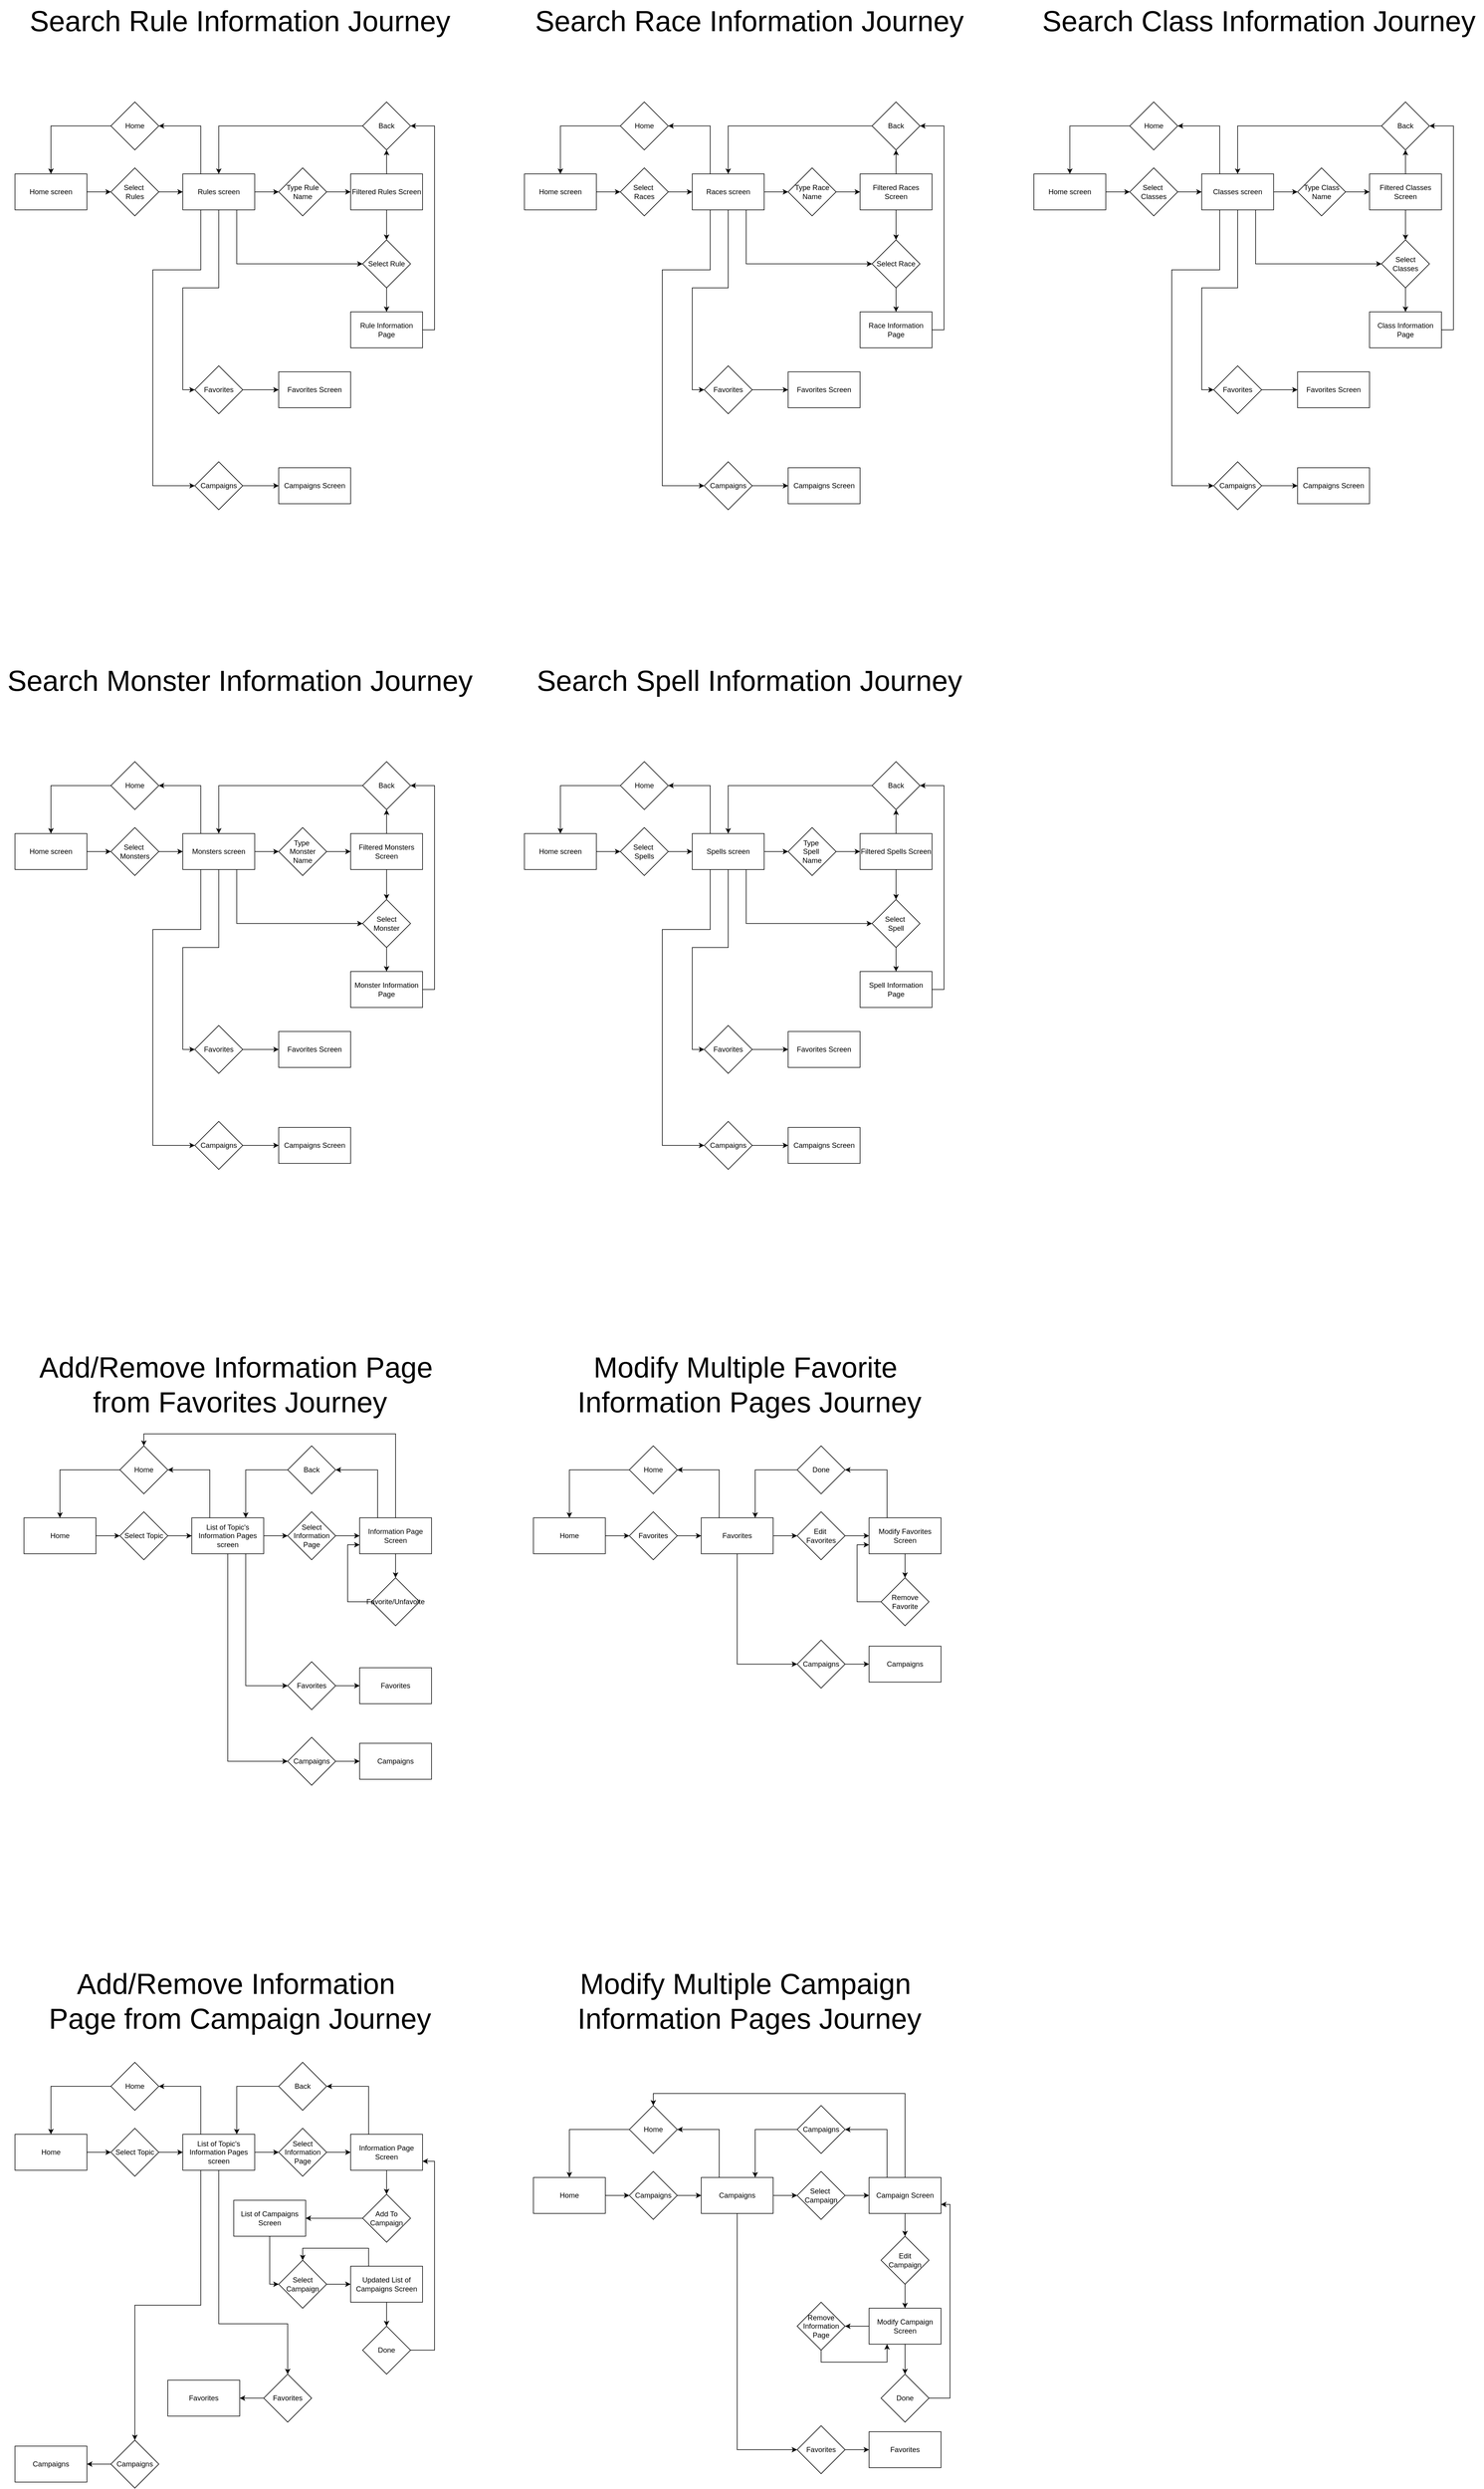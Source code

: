 <mxfile version="24.8.1">
  <diagram name="Page-1" id="HfuWmbCm5bsbyxA2cTyK">
    <mxGraphModel dx="10013" dy="4840" grid="1" gridSize="10" guides="1" tooltips="1" connect="1" arrows="1" fold="1" page="1" pageScale="1" pageWidth="850" pageHeight="1100" math="0" shadow="0">
      <root>
        <mxCell id="0" />
        <mxCell id="1" parent="0" />
        <mxCell id="h_BCHXKBnSZ3QPI82Oxl-5" value="" style="edgeStyle=orthogonalEdgeStyle;rounded=0;orthogonalLoop=1;jettySize=auto;html=1;" parent="1" source="h_BCHXKBnSZ3QPI82Oxl-1" target="h_BCHXKBnSZ3QPI82Oxl-4" edge="1">
          <mxGeometry relative="1" as="geometry" />
        </mxCell>
        <mxCell id="h_BCHXKBnSZ3QPI82Oxl-1" value="Home screen" style="rounded=0;whiteSpace=wrap;html=1;" parent="1" vertex="1">
          <mxGeometry x="900" y="-695" width="120" height="60" as="geometry" />
        </mxCell>
        <mxCell id="h_BCHXKBnSZ3QPI82Oxl-7" value="" style="edgeStyle=orthogonalEdgeStyle;rounded=0;orthogonalLoop=1;jettySize=auto;html=1;" parent="1" source="h_BCHXKBnSZ3QPI82Oxl-4" target="h_BCHXKBnSZ3QPI82Oxl-6" edge="1">
          <mxGeometry relative="1" as="geometry" />
        </mxCell>
        <mxCell id="h_BCHXKBnSZ3QPI82Oxl-4" value="&lt;div&gt;Select&amp;nbsp;&lt;/div&gt;&lt;div&gt;Races&lt;/div&gt;" style="rhombus;whiteSpace=wrap;html=1;" parent="1" vertex="1">
          <mxGeometry x="1060" y="-705" width="80" height="80" as="geometry" />
        </mxCell>
        <mxCell id="NSXDxfKZHhNaWoVR8rBv-3" style="edgeStyle=orthogonalEdgeStyle;rounded=0;orthogonalLoop=1;jettySize=auto;html=1;exitX=0.25;exitY=0;exitDx=0;exitDy=0;entryX=1;entryY=0.5;entryDx=0;entryDy=0;" edge="1" parent="1" source="h_BCHXKBnSZ3QPI82Oxl-6" target="NSXDxfKZHhNaWoVR8rBv-2">
          <mxGeometry relative="1" as="geometry" />
        </mxCell>
        <mxCell id="NSXDxfKZHhNaWoVR8rBv-13" value="" style="edgeStyle=orthogonalEdgeStyle;rounded=0;orthogonalLoop=1;jettySize=auto;html=1;" edge="1" parent="1" source="h_BCHXKBnSZ3QPI82Oxl-6" target="h_BCHXKBnSZ3QPI82Oxl-8">
          <mxGeometry relative="1" as="geometry" />
        </mxCell>
        <mxCell id="NSXDxfKZHhNaWoVR8rBv-16" style="edgeStyle=orthogonalEdgeStyle;rounded=0;orthogonalLoop=1;jettySize=auto;html=1;exitX=0.75;exitY=1;exitDx=0;exitDy=0;entryX=0;entryY=0.5;entryDx=0;entryDy=0;" edge="1" parent="1" source="h_BCHXKBnSZ3QPI82Oxl-6" target="NSXDxfKZHhNaWoVR8rBv-7">
          <mxGeometry relative="1" as="geometry" />
        </mxCell>
        <mxCell id="NSXDxfKZHhNaWoVR8rBv-31" style="edgeStyle=orthogonalEdgeStyle;rounded=0;orthogonalLoop=1;jettySize=auto;html=1;exitX=0.5;exitY=1;exitDx=0;exitDy=0;entryX=0;entryY=0.5;entryDx=0;entryDy=0;" edge="1" parent="1" source="h_BCHXKBnSZ3QPI82Oxl-6" target="NSXDxfKZHhNaWoVR8rBv-11">
          <mxGeometry relative="1" as="geometry" />
        </mxCell>
        <mxCell id="NSXDxfKZHhNaWoVR8rBv-32" style="edgeStyle=orthogonalEdgeStyle;rounded=0;orthogonalLoop=1;jettySize=auto;html=1;exitX=0.25;exitY=1;exitDx=0;exitDy=0;entryX=0;entryY=0.5;entryDx=0;entryDy=0;" edge="1" parent="1" source="h_BCHXKBnSZ3QPI82Oxl-6" target="NSXDxfKZHhNaWoVR8rBv-12">
          <mxGeometry relative="1" as="geometry">
            <Array as="points">
              <mxPoint x="1210" y="-535" />
              <mxPoint x="1130" y="-535" />
              <mxPoint x="1130" y="-175" />
            </Array>
          </mxGeometry>
        </mxCell>
        <mxCell id="h_BCHXKBnSZ3QPI82Oxl-6" value="Races screen" style="rounded=0;whiteSpace=wrap;html=1;" parent="1" vertex="1">
          <mxGeometry x="1180" y="-695" width="120" height="60" as="geometry" />
        </mxCell>
        <mxCell id="NSXDxfKZHhNaWoVR8rBv-14" value="" style="edgeStyle=orthogonalEdgeStyle;rounded=0;orthogonalLoop=1;jettySize=auto;html=1;" edge="1" parent="1" source="h_BCHXKBnSZ3QPI82Oxl-8" target="NSXDxfKZHhNaWoVR8rBv-5">
          <mxGeometry relative="1" as="geometry" />
        </mxCell>
        <mxCell id="h_BCHXKBnSZ3QPI82Oxl-8" value="Type Race Name" style="rhombus;whiteSpace=wrap;html=1;" parent="1" vertex="1">
          <mxGeometry x="1340" y="-705" width="80" height="80" as="geometry" />
        </mxCell>
        <mxCell id="NSXDxfKZHhNaWoVR8rBv-1" value="&lt;font style=&quot;font-size: 48px;&quot;&gt;Search Race Information Journey&lt;/font&gt;" style="text;html=1;align=center;verticalAlign=middle;resizable=0;points=[];autosize=1;strokeColor=none;fillColor=none;" vertex="1" parent="1">
          <mxGeometry x="905" y="-985" width="740" height="70" as="geometry" />
        </mxCell>
        <mxCell id="NSXDxfKZHhNaWoVR8rBv-4" style="edgeStyle=orthogonalEdgeStyle;rounded=0;orthogonalLoop=1;jettySize=auto;html=1;exitX=0;exitY=0.5;exitDx=0;exitDy=0;entryX=0.5;entryY=0;entryDx=0;entryDy=0;" edge="1" parent="1" source="NSXDxfKZHhNaWoVR8rBv-2" target="h_BCHXKBnSZ3QPI82Oxl-1">
          <mxGeometry relative="1" as="geometry" />
        </mxCell>
        <mxCell id="NSXDxfKZHhNaWoVR8rBv-2" value="Home" style="rhombus;whiteSpace=wrap;html=1;" vertex="1" parent="1">
          <mxGeometry x="1060" y="-815" width="80" height="80" as="geometry" />
        </mxCell>
        <mxCell id="NSXDxfKZHhNaWoVR8rBv-15" value="" style="edgeStyle=orthogonalEdgeStyle;rounded=0;orthogonalLoop=1;jettySize=auto;html=1;" edge="1" parent="1" source="NSXDxfKZHhNaWoVR8rBv-5" target="NSXDxfKZHhNaWoVR8rBv-7">
          <mxGeometry relative="1" as="geometry" />
        </mxCell>
        <mxCell id="NSXDxfKZHhNaWoVR8rBv-24" value="" style="edgeStyle=orthogonalEdgeStyle;rounded=0;orthogonalLoop=1;jettySize=auto;html=1;" edge="1" parent="1" source="NSXDxfKZHhNaWoVR8rBv-5" target="NSXDxfKZHhNaWoVR8rBv-23">
          <mxGeometry relative="1" as="geometry" />
        </mxCell>
        <mxCell id="NSXDxfKZHhNaWoVR8rBv-5" value="Filtered Races Screen" style="rounded=0;whiteSpace=wrap;html=1;" vertex="1" parent="1">
          <mxGeometry x="1460" y="-695" width="120" height="60" as="geometry" />
        </mxCell>
        <mxCell id="NSXDxfKZHhNaWoVR8rBv-17" value="" style="edgeStyle=orthogonalEdgeStyle;rounded=0;orthogonalLoop=1;jettySize=auto;html=1;" edge="1" parent="1" source="NSXDxfKZHhNaWoVR8rBv-7" target="NSXDxfKZHhNaWoVR8rBv-8">
          <mxGeometry relative="1" as="geometry" />
        </mxCell>
        <mxCell id="NSXDxfKZHhNaWoVR8rBv-7" value="Select Race" style="rhombus;whiteSpace=wrap;html=1;" vertex="1" parent="1">
          <mxGeometry x="1480" y="-585" width="80" height="80" as="geometry" />
        </mxCell>
        <mxCell id="NSXDxfKZHhNaWoVR8rBv-26" style="edgeStyle=orthogonalEdgeStyle;rounded=0;orthogonalLoop=1;jettySize=auto;html=1;exitX=1;exitY=0.5;exitDx=0;exitDy=0;entryX=1;entryY=0.5;entryDx=0;entryDy=0;" edge="1" parent="1" source="NSXDxfKZHhNaWoVR8rBv-8" target="NSXDxfKZHhNaWoVR8rBv-23">
          <mxGeometry relative="1" as="geometry" />
        </mxCell>
        <mxCell id="NSXDxfKZHhNaWoVR8rBv-8" value="Race Information Page" style="rounded=0;whiteSpace=wrap;html=1;" vertex="1" parent="1">
          <mxGeometry x="1460" y="-465" width="120" height="60" as="geometry" />
        </mxCell>
        <mxCell id="NSXDxfKZHhNaWoVR8rBv-9" value="Favorites Screen" style="rounded=0;whiteSpace=wrap;html=1;" vertex="1" parent="1">
          <mxGeometry x="1340" y="-365" width="120" height="60" as="geometry" />
        </mxCell>
        <mxCell id="NSXDxfKZHhNaWoVR8rBv-10" value="Campaigns Screen" style="rounded=0;whiteSpace=wrap;html=1;" vertex="1" parent="1">
          <mxGeometry x="1340" y="-205" width="120" height="60" as="geometry" />
        </mxCell>
        <mxCell id="NSXDxfKZHhNaWoVR8rBv-33" value="" style="edgeStyle=orthogonalEdgeStyle;rounded=0;orthogonalLoop=1;jettySize=auto;html=1;" edge="1" parent="1" source="NSXDxfKZHhNaWoVR8rBv-11" target="NSXDxfKZHhNaWoVR8rBv-9">
          <mxGeometry relative="1" as="geometry" />
        </mxCell>
        <mxCell id="NSXDxfKZHhNaWoVR8rBv-11" value="Favorites" style="rhombus;whiteSpace=wrap;html=1;" vertex="1" parent="1">
          <mxGeometry x="1200" y="-375" width="80" height="80" as="geometry" />
        </mxCell>
        <mxCell id="NSXDxfKZHhNaWoVR8rBv-34" value="" style="edgeStyle=orthogonalEdgeStyle;rounded=0;orthogonalLoop=1;jettySize=auto;html=1;" edge="1" parent="1" source="NSXDxfKZHhNaWoVR8rBv-12" target="NSXDxfKZHhNaWoVR8rBv-10">
          <mxGeometry relative="1" as="geometry" />
        </mxCell>
        <mxCell id="NSXDxfKZHhNaWoVR8rBv-12" value="Campaigns" style="rhombus;whiteSpace=wrap;html=1;" vertex="1" parent="1">
          <mxGeometry x="1200" y="-215" width="80" height="80" as="geometry" />
        </mxCell>
        <mxCell id="NSXDxfKZHhNaWoVR8rBv-25" style="edgeStyle=orthogonalEdgeStyle;rounded=0;orthogonalLoop=1;jettySize=auto;html=1;exitX=0;exitY=0.5;exitDx=0;exitDy=0;" edge="1" parent="1" source="NSXDxfKZHhNaWoVR8rBv-23" target="h_BCHXKBnSZ3QPI82Oxl-6">
          <mxGeometry relative="1" as="geometry" />
        </mxCell>
        <mxCell id="NSXDxfKZHhNaWoVR8rBv-23" value="Back" style="rhombus;whiteSpace=wrap;html=1;" vertex="1" parent="1">
          <mxGeometry x="1480" y="-815" width="80" height="80" as="geometry" />
        </mxCell>
        <mxCell id="NSXDxfKZHhNaWoVR8rBv-69" value="" style="edgeStyle=orthogonalEdgeStyle;rounded=0;orthogonalLoop=1;jettySize=auto;html=1;exitX=0;exitY=0.5;exitDx=0;exitDy=0;" edge="1" parent="1" source="NSXDxfKZHhNaWoVR8rBv-37" target="NSXDxfKZHhNaWoVR8rBv-38">
          <mxGeometry relative="1" as="geometry" />
        </mxCell>
        <mxCell id="NSXDxfKZHhNaWoVR8rBv-37" value="Home" style="rhombus;whiteSpace=wrap;html=1;" vertex="1" parent="1">
          <mxGeometry x="210" y="2454" width="80" height="80" as="geometry" />
        </mxCell>
        <mxCell id="NSXDxfKZHhNaWoVR8rBv-54" value="" style="edgeStyle=orthogonalEdgeStyle;rounded=0;orthogonalLoop=1;jettySize=auto;html=1;" edge="1" parent="1" source="NSXDxfKZHhNaWoVR8rBv-38" target="NSXDxfKZHhNaWoVR8rBv-45">
          <mxGeometry relative="1" as="geometry" />
        </mxCell>
        <mxCell id="NSXDxfKZHhNaWoVR8rBv-38" value="Home" style="rounded=0;whiteSpace=wrap;html=1;" vertex="1" parent="1">
          <mxGeometry x="50" y="2574" width="120" height="60" as="geometry" />
        </mxCell>
        <mxCell id="NSXDxfKZHhNaWoVR8rBv-39" value="Favorites" style="rounded=0;whiteSpace=wrap;html=1;" vertex="1" parent="1">
          <mxGeometry x="305" y="2984" width="120" height="60" as="geometry" />
        </mxCell>
        <mxCell id="NSXDxfKZHhNaWoVR8rBv-40" value="Campaigns" style="rounded=0;whiteSpace=wrap;html=1;" vertex="1" parent="1">
          <mxGeometry x="50" y="3094" width="120" height="60" as="geometry" />
        </mxCell>
        <mxCell id="NSXDxfKZHhNaWoVR8rBv-56" value="" style="edgeStyle=orthogonalEdgeStyle;rounded=0;orthogonalLoop=1;jettySize=auto;html=1;" edge="1" parent="1" source="NSXDxfKZHhNaWoVR8rBv-42" target="NSXDxfKZHhNaWoVR8rBv-46">
          <mxGeometry relative="1" as="geometry" />
        </mxCell>
        <mxCell id="NSXDxfKZHhNaWoVR8rBv-68" style="edgeStyle=orthogonalEdgeStyle;rounded=0;orthogonalLoop=1;jettySize=auto;html=1;exitX=0.25;exitY=0;exitDx=0;exitDy=0;entryX=1;entryY=0.5;entryDx=0;entryDy=0;" edge="1" parent="1" source="NSXDxfKZHhNaWoVR8rBv-42" target="NSXDxfKZHhNaWoVR8rBv-37">
          <mxGeometry relative="1" as="geometry" />
        </mxCell>
        <mxCell id="NSXDxfKZHhNaWoVR8rBv-296" style="edgeStyle=orthogonalEdgeStyle;rounded=0;orthogonalLoop=1;jettySize=auto;html=1;exitX=0.5;exitY=1;exitDx=0;exitDy=0;entryX=0.5;entryY=0;entryDx=0;entryDy=0;" edge="1" parent="1" source="NSXDxfKZHhNaWoVR8rBv-42" target="NSXDxfKZHhNaWoVR8rBv-76">
          <mxGeometry relative="1" as="geometry">
            <Array as="points">
              <mxPoint x="390" y="2890" />
              <mxPoint x="505" y="2890" />
            </Array>
          </mxGeometry>
        </mxCell>
        <mxCell id="NSXDxfKZHhNaWoVR8rBv-297" style="edgeStyle=orthogonalEdgeStyle;rounded=0;orthogonalLoop=1;jettySize=auto;html=1;exitX=0.25;exitY=1;exitDx=0;exitDy=0;entryX=0.5;entryY=0;entryDx=0;entryDy=0;" edge="1" parent="1" source="NSXDxfKZHhNaWoVR8rBv-42" target="NSXDxfKZHhNaWoVR8rBv-77">
          <mxGeometry relative="1" as="geometry" />
        </mxCell>
        <mxCell id="NSXDxfKZHhNaWoVR8rBv-42" value="List of Topic&#39;s Information Pages screen" style="rounded=0;whiteSpace=wrap;html=1;" vertex="1" parent="1">
          <mxGeometry x="330" y="2574" width="120" height="60" as="geometry" />
        </mxCell>
        <mxCell id="NSXDxfKZHhNaWoVR8rBv-55" value="" style="edgeStyle=orthogonalEdgeStyle;rounded=0;orthogonalLoop=1;jettySize=auto;html=1;" edge="1" parent="1" source="NSXDxfKZHhNaWoVR8rBv-45" target="NSXDxfKZHhNaWoVR8rBv-42">
          <mxGeometry relative="1" as="geometry" />
        </mxCell>
        <mxCell id="NSXDxfKZHhNaWoVR8rBv-45" value="&lt;div&gt;Select Topic&lt;/div&gt;" style="rhombus;whiteSpace=wrap;html=1;" vertex="1" parent="1">
          <mxGeometry x="210" y="2564" width="80" height="80" as="geometry" />
        </mxCell>
        <mxCell id="NSXDxfKZHhNaWoVR8rBv-57" value="" style="edgeStyle=orthogonalEdgeStyle;rounded=0;orthogonalLoop=1;jettySize=auto;html=1;" edge="1" parent="1" source="NSXDxfKZHhNaWoVR8rBv-46" target="NSXDxfKZHhNaWoVR8rBv-47">
          <mxGeometry relative="1" as="geometry" />
        </mxCell>
        <mxCell id="NSXDxfKZHhNaWoVR8rBv-46" value="Select Information Page" style="rhombus;whiteSpace=wrap;html=1;" vertex="1" parent="1">
          <mxGeometry x="490" y="2564" width="80" height="80" as="geometry" />
        </mxCell>
        <mxCell id="NSXDxfKZHhNaWoVR8rBv-60" value="" style="edgeStyle=orthogonalEdgeStyle;rounded=0;orthogonalLoop=1;jettySize=auto;html=1;" edge="1" parent="1" source="NSXDxfKZHhNaWoVR8rBv-47" target="NSXDxfKZHhNaWoVR8rBv-48">
          <mxGeometry relative="1" as="geometry" />
        </mxCell>
        <mxCell id="NSXDxfKZHhNaWoVR8rBv-74" style="edgeStyle=orthogonalEdgeStyle;rounded=0;orthogonalLoop=1;jettySize=auto;html=1;exitX=0.25;exitY=0;exitDx=0;exitDy=0;entryX=1;entryY=0.5;entryDx=0;entryDy=0;" edge="1" parent="1" source="NSXDxfKZHhNaWoVR8rBv-47" target="NSXDxfKZHhNaWoVR8rBv-73">
          <mxGeometry relative="1" as="geometry" />
        </mxCell>
        <mxCell id="NSXDxfKZHhNaWoVR8rBv-47" value="Information Page Screen" style="rounded=0;whiteSpace=wrap;html=1;" vertex="1" parent="1">
          <mxGeometry x="610" y="2574" width="120" height="60" as="geometry" />
        </mxCell>
        <mxCell id="NSXDxfKZHhNaWoVR8rBv-62" value="" style="edgeStyle=orthogonalEdgeStyle;rounded=0;orthogonalLoop=1;jettySize=auto;html=1;" edge="1" parent="1" source="NSXDxfKZHhNaWoVR8rBv-48" target="NSXDxfKZHhNaWoVR8rBv-49">
          <mxGeometry relative="1" as="geometry" />
        </mxCell>
        <mxCell id="NSXDxfKZHhNaWoVR8rBv-48" value="Add To Campaign" style="rhombus;whiteSpace=wrap;html=1;" vertex="1" parent="1">
          <mxGeometry x="630" y="2674" width="80" height="80" as="geometry" />
        </mxCell>
        <mxCell id="NSXDxfKZHhNaWoVR8rBv-63" value="" style="edgeStyle=orthogonalEdgeStyle;rounded=0;orthogonalLoop=1;jettySize=auto;html=1;" edge="1" parent="1" source="NSXDxfKZHhNaWoVR8rBv-49" target="NSXDxfKZHhNaWoVR8rBv-50">
          <mxGeometry relative="1" as="geometry">
            <Array as="points">
              <mxPoint x="475" y="2824" />
            </Array>
          </mxGeometry>
        </mxCell>
        <mxCell id="NSXDxfKZHhNaWoVR8rBv-49" value="List of Campaigns Screen" style="rounded=0;whiteSpace=wrap;html=1;" vertex="1" parent="1">
          <mxGeometry x="415" y="2684" width="120" height="60" as="geometry" />
        </mxCell>
        <mxCell id="NSXDxfKZHhNaWoVR8rBv-64" value="" style="edgeStyle=orthogonalEdgeStyle;rounded=0;orthogonalLoop=1;jettySize=auto;html=1;" edge="1" parent="1" source="NSXDxfKZHhNaWoVR8rBv-50" target="NSXDxfKZHhNaWoVR8rBv-52">
          <mxGeometry relative="1" as="geometry" />
        </mxCell>
        <mxCell id="NSXDxfKZHhNaWoVR8rBv-50" value="Select Campaign" style="rhombus;whiteSpace=wrap;html=1;" vertex="1" parent="1">
          <mxGeometry x="490" y="2784" width="80" height="80" as="geometry" />
        </mxCell>
        <mxCell id="NSXDxfKZHhNaWoVR8rBv-65" value="" style="edgeStyle=orthogonalEdgeStyle;rounded=0;orthogonalLoop=1;jettySize=auto;html=1;" edge="1" parent="1" source="NSXDxfKZHhNaWoVR8rBv-52" target="NSXDxfKZHhNaWoVR8rBv-53">
          <mxGeometry relative="1" as="geometry" />
        </mxCell>
        <mxCell id="NSXDxfKZHhNaWoVR8rBv-67" style="edgeStyle=orthogonalEdgeStyle;rounded=0;orthogonalLoop=1;jettySize=auto;html=1;exitX=0.25;exitY=0;exitDx=0;exitDy=0;entryX=0.5;entryY=0;entryDx=0;entryDy=0;" edge="1" parent="1" source="NSXDxfKZHhNaWoVR8rBv-52" target="NSXDxfKZHhNaWoVR8rBv-50">
          <mxGeometry relative="1" as="geometry">
            <Array as="points">
              <mxPoint x="640" y="2764" />
              <mxPoint x="530" y="2764" />
            </Array>
          </mxGeometry>
        </mxCell>
        <mxCell id="NSXDxfKZHhNaWoVR8rBv-52" value="Updated List of Campaigns Screen" style="rounded=0;whiteSpace=wrap;html=1;" vertex="1" parent="1">
          <mxGeometry x="610" y="2794" width="120" height="60" as="geometry" />
        </mxCell>
        <mxCell id="NSXDxfKZHhNaWoVR8rBv-66" style="edgeStyle=orthogonalEdgeStyle;rounded=0;orthogonalLoop=1;jettySize=auto;html=1;exitX=1;exitY=0.5;exitDx=0;exitDy=0;entryX=1;entryY=0.75;entryDx=0;entryDy=0;" edge="1" parent="1" source="NSXDxfKZHhNaWoVR8rBv-53" target="NSXDxfKZHhNaWoVR8rBv-47">
          <mxGeometry relative="1" as="geometry">
            <Array as="points">
              <mxPoint x="750" y="2934" />
              <mxPoint x="750" y="2619" />
            </Array>
          </mxGeometry>
        </mxCell>
        <mxCell id="NSXDxfKZHhNaWoVR8rBv-53" value="Done" style="rhombus;whiteSpace=wrap;html=1;" vertex="1" parent="1">
          <mxGeometry x="630" y="2894" width="80" height="80" as="geometry" />
        </mxCell>
        <mxCell id="NSXDxfKZHhNaWoVR8rBv-75" style="edgeStyle=orthogonalEdgeStyle;rounded=0;orthogonalLoop=1;jettySize=auto;html=1;exitX=0;exitY=0.5;exitDx=0;exitDy=0;entryX=0.75;entryY=0;entryDx=0;entryDy=0;" edge="1" parent="1" source="NSXDxfKZHhNaWoVR8rBv-73" target="NSXDxfKZHhNaWoVR8rBv-42">
          <mxGeometry relative="1" as="geometry" />
        </mxCell>
        <mxCell id="NSXDxfKZHhNaWoVR8rBv-73" value="Back" style="rhombus;whiteSpace=wrap;html=1;" vertex="1" parent="1">
          <mxGeometry x="490" y="2454" width="80" height="80" as="geometry" />
        </mxCell>
        <mxCell id="NSXDxfKZHhNaWoVR8rBv-78" value="" style="edgeStyle=orthogonalEdgeStyle;rounded=0;orthogonalLoop=1;jettySize=auto;html=1;" edge="1" parent="1" source="NSXDxfKZHhNaWoVR8rBv-76" target="NSXDxfKZHhNaWoVR8rBv-39">
          <mxGeometry relative="1" as="geometry" />
        </mxCell>
        <mxCell id="NSXDxfKZHhNaWoVR8rBv-76" value="Favorites" style="rhombus;whiteSpace=wrap;html=1;" vertex="1" parent="1">
          <mxGeometry x="465" y="2974" width="80" height="80" as="geometry" />
        </mxCell>
        <mxCell id="NSXDxfKZHhNaWoVR8rBv-79" value="" style="edgeStyle=orthogonalEdgeStyle;rounded=0;orthogonalLoop=1;jettySize=auto;html=1;" edge="1" parent="1" source="NSXDxfKZHhNaWoVR8rBv-77" target="NSXDxfKZHhNaWoVR8rBv-40">
          <mxGeometry relative="1" as="geometry" />
        </mxCell>
        <mxCell id="NSXDxfKZHhNaWoVR8rBv-77" value="Campaigns" style="rhombus;whiteSpace=wrap;html=1;" vertex="1" parent="1">
          <mxGeometry x="210" y="3084" width="80" height="80" as="geometry" />
        </mxCell>
        <mxCell id="NSXDxfKZHhNaWoVR8rBv-82" value="&lt;div&gt;&lt;font style=&quot;font-size: 48px;&quot;&gt;Add/Remove Information&amp;nbsp;&lt;/font&gt;&lt;/div&gt;&lt;div&gt;&lt;font style=&quot;font-size: 48px;&quot;&gt;Page from Campaign Journey&lt;/font&gt;&lt;/div&gt;" style="text;html=1;align=center;verticalAlign=middle;resizable=0;points=[];autosize=1;strokeColor=none;fillColor=none;" vertex="1" parent="1">
          <mxGeometry x="95" y="2287" width="660" height="130" as="geometry" />
        </mxCell>
        <mxCell id="NSXDxfKZHhNaWoVR8rBv-83" value="" style="edgeStyle=orthogonalEdgeStyle;rounded=0;orthogonalLoop=1;jettySize=auto;html=1;" edge="1" parent="1" source="NSXDxfKZHhNaWoVR8rBv-84" target="NSXDxfKZHhNaWoVR8rBv-86">
          <mxGeometry relative="1" as="geometry" />
        </mxCell>
        <mxCell id="NSXDxfKZHhNaWoVR8rBv-84" value="Home screen" style="rounded=0;whiteSpace=wrap;html=1;" vertex="1" parent="1">
          <mxGeometry x="50" y="-695" width="120" height="60" as="geometry" />
        </mxCell>
        <mxCell id="NSXDxfKZHhNaWoVR8rBv-85" value="" style="edgeStyle=orthogonalEdgeStyle;rounded=0;orthogonalLoop=1;jettySize=auto;html=1;" edge="1" parent="1" source="NSXDxfKZHhNaWoVR8rBv-86" target="NSXDxfKZHhNaWoVR8rBv-92">
          <mxGeometry relative="1" as="geometry" />
        </mxCell>
        <mxCell id="NSXDxfKZHhNaWoVR8rBv-86" value="&lt;div&gt;Select&amp;nbsp;&lt;/div&gt;&lt;div&gt;Rules&lt;/div&gt;" style="rhombus;whiteSpace=wrap;html=1;" vertex="1" parent="1">
          <mxGeometry x="210" y="-705" width="80" height="80" as="geometry" />
        </mxCell>
        <mxCell id="NSXDxfKZHhNaWoVR8rBv-87" style="edgeStyle=orthogonalEdgeStyle;rounded=0;orthogonalLoop=1;jettySize=auto;html=1;exitX=0.25;exitY=0;exitDx=0;exitDy=0;entryX=1;entryY=0.5;entryDx=0;entryDy=0;" edge="1" parent="1" source="NSXDxfKZHhNaWoVR8rBv-92" target="NSXDxfKZHhNaWoVR8rBv-97">
          <mxGeometry relative="1" as="geometry" />
        </mxCell>
        <mxCell id="NSXDxfKZHhNaWoVR8rBv-88" value="" style="edgeStyle=orthogonalEdgeStyle;rounded=0;orthogonalLoop=1;jettySize=auto;html=1;" edge="1" parent="1" source="NSXDxfKZHhNaWoVR8rBv-92" target="NSXDxfKZHhNaWoVR8rBv-94">
          <mxGeometry relative="1" as="geometry" />
        </mxCell>
        <mxCell id="NSXDxfKZHhNaWoVR8rBv-89" style="edgeStyle=orthogonalEdgeStyle;rounded=0;orthogonalLoop=1;jettySize=auto;html=1;exitX=0.75;exitY=1;exitDx=0;exitDy=0;entryX=0;entryY=0.5;entryDx=0;entryDy=0;" edge="1" parent="1" source="NSXDxfKZHhNaWoVR8rBv-92" target="NSXDxfKZHhNaWoVR8rBv-102">
          <mxGeometry relative="1" as="geometry" />
        </mxCell>
        <mxCell id="NSXDxfKZHhNaWoVR8rBv-90" style="edgeStyle=orthogonalEdgeStyle;rounded=0;orthogonalLoop=1;jettySize=auto;html=1;exitX=0.5;exitY=1;exitDx=0;exitDy=0;entryX=0;entryY=0.5;entryDx=0;entryDy=0;" edge="1" parent="1" source="NSXDxfKZHhNaWoVR8rBv-92" target="NSXDxfKZHhNaWoVR8rBv-111">
          <mxGeometry relative="1" as="geometry" />
        </mxCell>
        <mxCell id="NSXDxfKZHhNaWoVR8rBv-91" style="edgeStyle=orthogonalEdgeStyle;rounded=0;orthogonalLoop=1;jettySize=auto;html=1;exitX=0.25;exitY=1;exitDx=0;exitDy=0;entryX=0;entryY=0.5;entryDx=0;entryDy=0;" edge="1" parent="1" source="NSXDxfKZHhNaWoVR8rBv-92" target="NSXDxfKZHhNaWoVR8rBv-113">
          <mxGeometry relative="1" as="geometry">
            <Array as="points">
              <mxPoint x="360" y="-535" />
              <mxPoint x="280" y="-535" />
              <mxPoint x="280" y="-175" />
            </Array>
          </mxGeometry>
        </mxCell>
        <mxCell id="NSXDxfKZHhNaWoVR8rBv-92" value="Rules screen" style="rounded=0;whiteSpace=wrap;html=1;" vertex="1" parent="1">
          <mxGeometry x="330" y="-695" width="120" height="60" as="geometry" />
        </mxCell>
        <mxCell id="NSXDxfKZHhNaWoVR8rBv-93" value="" style="edgeStyle=orthogonalEdgeStyle;rounded=0;orthogonalLoop=1;jettySize=auto;html=1;" edge="1" parent="1" source="NSXDxfKZHhNaWoVR8rBv-94" target="NSXDxfKZHhNaWoVR8rBv-100">
          <mxGeometry relative="1" as="geometry" />
        </mxCell>
        <mxCell id="NSXDxfKZHhNaWoVR8rBv-94" value="Type Rule Name" style="rhombus;whiteSpace=wrap;html=1;" vertex="1" parent="1">
          <mxGeometry x="490" y="-705" width="80" height="80" as="geometry" />
        </mxCell>
        <mxCell id="NSXDxfKZHhNaWoVR8rBv-95" value="&lt;font style=&quot;font-size: 48px;&quot;&gt;Search Rule Information Journey&lt;/font&gt;" style="text;html=1;align=center;verticalAlign=middle;resizable=0;points=[];autosize=1;strokeColor=none;fillColor=none;" vertex="1" parent="1">
          <mxGeometry x="60" y="-985" width="730" height="70" as="geometry" />
        </mxCell>
        <mxCell id="NSXDxfKZHhNaWoVR8rBv-96" style="edgeStyle=orthogonalEdgeStyle;rounded=0;orthogonalLoop=1;jettySize=auto;html=1;exitX=0;exitY=0.5;exitDx=0;exitDy=0;entryX=0.5;entryY=0;entryDx=0;entryDy=0;" edge="1" parent="1" source="NSXDxfKZHhNaWoVR8rBv-97" target="NSXDxfKZHhNaWoVR8rBv-84">
          <mxGeometry relative="1" as="geometry" />
        </mxCell>
        <mxCell id="NSXDxfKZHhNaWoVR8rBv-97" value="Home" style="rhombus;whiteSpace=wrap;html=1;" vertex="1" parent="1">
          <mxGeometry x="210" y="-815" width="80" height="80" as="geometry" />
        </mxCell>
        <mxCell id="NSXDxfKZHhNaWoVR8rBv-98" value="" style="edgeStyle=orthogonalEdgeStyle;rounded=0;orthogonalLoop=1;jettySize=auto;html=1;" edge="1" parent="1" source="NSXDxfKZHhNaWoVR8rBv-100" target="NSXDxfKZHhNaWoVR8rBv-102">
          <mxGeometry relative="1" as="geometry" />
        </mxCell>
        <mxCell id="NSXDxfKZHhNaWoVR8rBv-99" value="" style="edgeStyle=orthogonalEdgeStyle;rounded=0;orthogonalLoop=1;jettySize=auto;html=1;" edge="1" parent="1" source="NSXDxfKZHhNaWoVR8rBv-100" target="NSXDxfKZHhNaWoVR8rBv-115">
          <mxGeometry relative="1" as="geometry" />
        </mxCell>
        <mxCell id="NSXDxfKZHhNaWoVR8rBv-100" value="Filtered Rules Screen" style="rounded=0;whiteSpace=wrap;html=1;" vertex="1" parent="1">
          <mxGeometry x="610" y="-695" width="120" height="60" as="geometry" />
        </mxCell>
        <mxCell id="NSXDxfKZHhNaWoVR8rBv-101" value="" style="edgeStyle=orthogonalEdgeStyle;rounded=0;orthogonalLoop=1;jettySize=auto;html=1;" edge="1" parent="1" source="NSXDxfKZHhNaWoVR8rBv-102" target="NSXDxfKZHhNaWoVR8rBv-107">
          <mxGeometry relative="1" as="geometry" />
        </mxCell>
        <mxCell id="NSXDxfKZHhNaWoVR8rBv-102" value="Select Rule" style="rhombus;whiteSpace=wrap;html=1;" vertex="1" parent="1">
          <mxGeometry x="630" y="-585" width="80" height="80" as="geometry" />
        </mxCell>
        <mxCell id="NSXDxfKZHhNaWoVR8rBv-103" style="edgeStyle=orthogonalEdgeStyle;rounded=0;orthogonalLoop=1;jettySize=auto;html=1;exitX=1;exitY=0.5;exitDx=0;exitDy=0;entryX=1;entryY=0.5;entryDx=0;entryDy=0;" edge="1" parent="1" source="NSXDxfKZHhNaWoVR8rBv-107" target="NSXDxfKZHhNaWoVR8rBv-115">
          <mxGeometry relative="1" as="geometry" />
        </mxCell>
        <mxCell id="NSXDxfKZHhNaWoVR8rBv-107" value="Rule Information Page" style="rounded=0;whiteSpace=wrap;html=1;" vertex="1" parent="1">
          <mxGeometry x="610" y="-465" width="120" height="60" as="geometry" />
        </mxCell>
        <mxCell id="NSXDxfKZHhNaWoVR8rBv-108" value="Favorites Screen" style="rounded=0;whiteSpace=wrap;html=1;" vertex="1" parent="1">
          <mxGeometry x="490" y="-365" width="120" height="60" as="geometry" />
        </mxCell>
        <mxCell id="NSXDxfKZHhNaWoVR8rBv-109" value="Campaigns Screen" style="rounded=0;whiteSpace=wrap;html=1;" vertex="1" parent="1">
          <mxGeometry x="490" y="-205" width="120" height="60" as="geometry" />
        </mxCell>
        <mxCell id="NSXDxfKZHhNaWoVR8rBv-110" value="" style="edgeStyle=orthogonalEdgeStyle;rounded=0;orthogonalLoop=1;jettySize=auto;html=1;" edge="1" parent="1" source="NSXDxfKZHhNaWoVR8rBv-111" target="NSXDxfKZHhNaWoVR8rBv-108">
          <mxGeometry relative="1" as="geometry" />
        </mxCell>
        <mxCell id="NSXDxfKZHhNaWoVR8rBv-111" value="Favorites" style="rhombus;whiteSpace=wrap;html=1;" vertex="1" parent="1">
          <mxGeometry x="350" y="-375" width="80" height="80" as="geometry" />
        </mxCell>
        <mxCell id="NSXDxfKZHhNaWoVR8rBv-112" value="" style="edgeStyle=orthogonalEdgeStyle;rounded=0;orthogonalLoop=1;jettySize=auto;html=1;" edge="1" parent="1" source="NSXDxfKZHhNaWoVR8rBv-113" target="NSXDxfKZHhNaWoVR8rBv-109">
          <mxGeometry relative="1" as="geometry" />
        </mxCell>
        <mxCell id="NSXDxfKZHhNaWoVR8rBv-113" value="Campaigns" style="rhombus;whiteSpace=wrap;html=1;" vertex="1" parent="1">
          <mxGeometry x="350" y="-215" width="80" height="80" as="geometry" />
        </mxCell>
        <mxCell id="NSXDxfKZHhNaWoVR8rBv-114" style="edgeStyle=orthogonalEdgeStyle;rounded=0;orthogonalLoop=1;jettySize=auto;html=1;exitX=0;exitY=0.5;exitDx=0;exitDy=0;" edge="1" parent="1" source="NSXDxfKZHhNaWoVR8rBv-115" target="NSXDxfKZHhNaWoVR8rBv-92">
          <mxGeometry relative="1" as="geometry" />
        </mxCell>
        <mxCell id="NSXDxfKZHhNaWoVR8rBv-115" value="Back" style="rhombus;whiteSpace=wrap;html=1;" vertex="1" parent="1">
          <mxGeometry x="630" y="-815" width="80" height="80" as="geometry" />
        </mxCell>
        <mxCell id="NSXDxfKZHhNaWoVR8rBv-149" value="" style="edgeStyle=orthogonalEdgeStyle;rounded=0;orthogonalLoop=1;jettySize=auto;html=1;" edge="1" parent="1" source="NSXDxfKZHhNaWoVR8rBv-150" target="NSXDxfKZHhNaWoVR8rBv-152">
          <mxGeometry relative="1" as="geometry" />
        </mxCell>
        <mxCell id="NSXDxfKZHhNaWoVR8rBv-150" value="Home screen" style="rounded=0;whiteSpace=wrap;html=1;" vertex="1" parent="1">
          <mxGeometry x="50" y="405" width="120" height="60" as="geometry" />
        </mxCell>
        <mxCell id="NSXDxfKZHhNaWoVR8rBv-151" value="" style="edgeStyle=orthogonalEdgeStyle;rounded=0;orthogonalLoop=1;jettySize=auto;html=1;" edge="1" parent="1" source="NSXDxfKZHhNaWoVR8rBv-152" target="NSXDxfKZHhNaWoVR8rBv-158">
          <mxGeometry relative="1" as="geometry" />
        </mxCell>
        <mxCell id="NSXDxfKZHhNaWoVR8rBv-152" value="&lt;div&gt;Select&amp;nbsp;&lt;/div&gt;&lt;div&gt;Monsters&lt;/div&gt;" style="rhombus;whiteSpace=wrap;html=1;" vertex="1" parent="1">
          <mxGeometry x="210" y="395" width="80" height="80" as="geometry" />
        </mxCell>
        <mxCell id="NSXDxfKZHhNaWoVR8rBv-153" style="edgeStyle=orthogonalEdgeStyle;rounded=0;orthogonalLoop=1;jettySize=auto;html=1;exitX=0.25;exitY=0;exitDx=0;exitDy=0;entryX=1;entryY=0.5;entryDx=0;entryDy=0;" edge="1" parent="1" source="NSXDxfKZHhNaWoVR8rBv-158" target="NSXDxfKZHhNaWoVR8rBv-163">
          <mxGeometry relative="1" as="geometry" />
        </mxCell>
        <mxCell id="NSXDxfKZHhNaWoVR8rBv-154" value="" style="edgeStyle=orthogonalEdgeStyle;rounded=0;orthogonalLoop=1;jettySize=auto;html=1;" edge="1" parent="1" source="NSXDxfKZHhNaWoVR8rBv-158" target="NSXDxfKZHhNaWoVR8rBv-160">
          <mxGeometry relative="1" as="geometry" />
        </mxCell>
        <mxCell id="NSXDxfKZHhNaWoVR8rBv-155" style="edgeStyle=orthogonalEdgeStyle;rounded=0;orthogonalLoop=1;jettySize=auto;html=1;exitX=0.75;exitY=1;exitDx=0;exitDy=0;entryX=0;entryY=0.5;entryDx=0;entryDy=0;" edge="1" parent="1" source="NSXDxfKZHhNaWoVR8rBv-158" target="NSXDxfKZHhNaWoVR8rBv-168">
          <mxGeometry relative="1" as="geometry" />
        </mxCell>
        <mxCell id="NSXDxfKZHhNaWoVR8rBv-156" style="edgeStyle=orthogonalEdgeStyle;rounded=0;orthogonalLoop=1;jettySize=auto;html=1;exitX=0.5;exitY=1;exitDx=0;exitDy=0;entryX=0;entryY=0.5;entryDx=0;entryDy=0;" edge="1" parent="1" source="NSXDxfKZHhNaWoVR8rBv-158" target="NSXDxfKZHhNaWoVR8rBv-177">
          <mxGeometry relative="1" as="geometry" />
        </mxCell>
        <mxCell id="NSXDxfKZHhNaWoVR8rBv-157" style="edgeStyle=orthogonalEdgeStyle;rounded=0;orthogonalLoop=1;jettySize=auto;html=1;exitX=0.25;exitY=1;exitDx=0;exitDy=0;entryX=0;entryY=0.5;entryDx=0;entryDy=0;" edge="1" parent="1" source="NSXDxfKZHhNaWoVR8rBv-158" target="NSXDxfKZHhNaWoVR8rBv-179">
          <mxGeometry relative="1" as="geometry">
            <Array as="points">
              <mxPoint x="360" y="565" />
              <mxPoint x="280" y="565" />
              <mxPoint x="280" y="925" />
            </Array>
          </mxGeometry>
        </mxCell>
        <mxCell id="NSXDxfKZHhNaWoVR8rBv-158" value="Monsters screen" style="rounded=0;whiteSpace=wrap;html=1;" vertex="1" parent="1">
          <mxGeometry x="330" y="405" width="120" height="60" as="geometry" />
        </mxCell>
        <mxCell id="NSXDxfKZHhNaWoVR8rBv-159" value="" style="edgeStyle=orthogonalEdgeStyle;rounded=0;orthogonalLoop=1;jettySize=auto;html=1;" edge="1" parent="1" source="NSXDxfKZHhNaWoVR8rBv-160" target="NSXDxfKZHhNaWoVR8rBv-166">
          <mxGeometry relative="1" as="geometry" />
        </mxCell>
        <mxCell id="NSXDxfKZHhNaWoVR8rBv-160" value="&lt;div&gt;Type&amp;nbsp;&lt;/div&gt;&lt;div&gt;Monster Name&lt;/div&gt;" style="rhombus;whiteSpace=wrap;html=1;" vertex="1" parent="1">
          <mxGeometry x="490" y="395" width="80" height="80" as="geometry" />
        </mxCell>
        <mxCell id="NSXDxfKZHhNaWoVR8rBv-161" value="&lt;font style=&quot;font-size: 48px;&quot;&gt;Search Monster Information Journey&lt;/font&gt;" style="text;html=1;align=center;verticalAlign=middle;resizable=0;points=[];autosize=1;strokeColor=none;fillColor=none;" vertex="1" parent="1">
          <mxGeometry x="25" y="115" width="800" height="70" as="geometry" />
        </mxCell>
        <mxCell id="NSXDxfKZHhNaWoVR8rBv-162" style="edgeStyle=orthogonalEdgeStyle;rounded=0;orthogonalLoop=1;jettySize=auto;html=1;exitX=0;exitY=0.5;exitDx=0;exitDy=0;entryX=0.5;entryY=0;entryDx=0;entryDy=0;" edge="1" parent="1" source="NSXDxfKZHhNaWoVR8rBv-163" target="NSXDxfKZHhNaWoVR8rBv-150">
          <mxGeometry relative="1" as="geometry" />
        </mxCell>
        <mxCell id="NSXDxfKZHhNaWoVR8rBv-163" value="Home" style="rhombus;whiteSpace=wrap;html=1;" vertex="1" parent="1">
          <mxGeometry x="210" y="285" width="80" height="80" as="geometry" />
        </mxCell>
        <mxCell id="NSXDxfKZHhNaWoVR8rBv-164" value="" style="edgeStyle=orthogonalEdgeStyle;rounded=0;orthogonalLoop=1;jettySize=auto;html=1;" edge="1" parent="1" source="NSXDxfKZHhNaWoVR8rBv-166" target="NSXDxfKZHhNaWoVR8rBv-168">
          <mxGeometry relative="1" as="geometry" />
        </mxCell>
        <mxCell id="NSXDxfKZHhNaWoVR8rBv-165" value="" style="edgeStyle=orthogonalEdgeStyle;rounded=0;orthogonalLoop=1;jettySize=auto;html=1;" edge="1" parent="1" source="NSXDxfKZHhNaWoVR8rBv-166" target="NSXDxfKZHhNaWoVR8rBv-181">
          <mxGeometry relative="1" as="geometry" />
        </mxCell>
        <mxCell id="NSXDxfKZHhNaWoVR8rBv-166" value="Filtered Monsters Screen" style="rounded=0;whiteSpace=wrap;html=1;" vertex="1" parent="1">
          <mxGeometry x="610" y="405" width="120" height="60" as="geometry" />
        </mxCell>
        <mxCell id="NSXDxfKZHhNaWoVR8rBv-167" value="" style="edgeStyle=orthogonalEdgeStyle;rounded=0;orthogonalLoop=1;jettySize=auto;html=1;" edge="1" parent="1" source="NSXDxfKZHhNaWoVR8rBv-168" target="NSXDxfKZHhNaWoVR8rBv-173">
          <mxGeometry relative="1" as="geometry" />
        </mxCell>
        <mxCell id="NSXDxfKZHhNaWoVR8rBv-168" value="Select Monster" style="rhombus;whiteSpace=wrap;html=1;" vertex="1" parent="1">
          <mxGeometry x="630" y="515" width="80" height="80" as="geometry" />
        </mxCell>
        <mxCell id="NSXDxfKZHhNaWoVR8rBv-169" style="edgeStyle=orthogonalEdgeStyle;rounded=0;orthogonalLoop=1;jettySize=auto;html=1;exitX=1;exitY=0.5;exitDx=0;exitDy=0;entryX=1;entryY=0.5;entryDx=0;entryDy=0;" edge="1" parent="1" source="NSXDxfKZHhNaWoVR8rBv-173" target="NSXDxfKZHhNaWoVR8rBv-181">
          <mxGeometry relative="1" as="geometry" />
        </mxCell>
        <mxCell id="NSXDxfKZHhNaWoVR8rBv-173" value="Monster Information Page" style="rounded=0;whiteSpace=wrap;html=1;" vertex="1" parent="1">
          <mxGeometry x="610" y="635" width="120" height="60" as="geometry" />
        </mxCell>
        <mxCell id="NSXDxfKZHhNaWoVR8rBv-174" value="Favorites Screen" style="rounded=0;whiteSpace=wrap;html=1;" vertex="1" parent="1">
          <mxGeometry x="490" y="735" width="120" height="60" as="geometry" />
        </mxCell>
        <mxCell id="NSXDxfKZHhNaWoVR8rBv-175" value="Campaigns Screen" style="rounded=0;whiteSpace=wrap;html=1;" vertex="1" parent="1">
          <mxGeometry x="490" y="895" width="120" height="60" as="geometry" />
        </mxCell>
        <mxCell id="NSXDxfKZHhNaWoVR8rBv-176" value="" style="edgeStyle=orthogonalEdgeStyle;rounded=0;orthogonalLoop=1;jettySize=auto;html=1;" edge="1" parent="1" source="NSXDxfKZHhNaWoVR8rBv-177" target="NSXDxfKZHhNaWoVR8rBv-174">
          <mxGeometry relative="1" as="geometry" />
        </mxCell>
        <mxCell id="NSXDxfKZHhNaWoVR8rBv-177" value="Favorites" style="rhombus;whiteSpace=wrap;html=1;" vertex="1" parent="1">
          <mxGeometry x="350" y="725" width="80" height="80" as="geometry" />
        </mxCell>
        <mxCell id="NSXDxfKZHhNaWoVR8rBv-178" value="" style="edgeStyle=orthogonalEdgeStyle;rounded=0;orthogonalLoop=1;jettySize=auto;html=1;" edge="1" parent="1" source="NSXDxfKZHhNaWoVR8rBv-179" target="NSXDxfKZHhNaWoVR8rBv-175">
          <mxGeometry relative="1" as="geometry" />
        </mxCell>
        <mxCell id="NSXDxfKZHhNaWoVR8rBv-179" value="Campaigns" style="rhombus;whiteSpace=wrap;html=1;" vertex="1" parent="1">
          <mxGeometry x="350" y="885" width="80" height="80" as="geometry" />
        </mxCell>
        <mxCell id="NSXDxfKZHhNaWoVR8rBv-180" style="edgeStyle=orthogonalEdgeStyle;rounded=0;orthogonalLoop=1;jettySize=auto;html=1;exitX=0;exitY=0.5;exitDx=0;exitDy=0;" edge="1" parent="1" source="NSXDxfKZHhNaWoVR8rBv-181" target="NSXDxfKZHhNaWoVR8rBv-158">
          <mxGeometry relative="1" as="geometry" />
        </mxCell>
        <mxCell id="NSXDxfKZHhNaWoVR8rBv-181" value="Back" style="rhombus;whiteSpace=wrap;html=1;" vertex="1" parent="1">
          <mxGeometry x="630" y="285" width="80" height="80" as="geometry" />
        </mxCell>
        <mxCell id="NSXDxfKZHhNaWoVR8rBv-182" value="" style="edgeStyle=orthogonalEdgeStyle;rounded=0;orthogonalLoop=1;jettySize=auto;html=1;" edge="1" parent="1" source="NSXDxfKZHhNaWoVR8rBv-183" target="NSXDxfKZHhNaWoVR8rBv-185">
          <mxGeometry relative="1" as="geometry" />
        </mxCell>
        <mxCell id="NSXDxfKZHhNaWoVR8rBv-183" value="Home screen" style="rounded=0;whiteSpace=wrap;html=1;" vertex="1" parent="1">
          <mxGeometry x="900" y="405" width="120" height="60" as="geometry" />
        </mxCell>
        <mxCell id="NSXDxfKZHhNaWoVR8rBv-184" value="" style="edgeStyle=orthogonalEdgeStyle;rounded=0;orthogonalLoop=1;jettySize=auto;html=1;" edge="1" parent="1" source="NSXDxfKZHhNaWoVR8rBv-185" target="NSXDxfKZHhNaWoVR8rBv-191">
          <mxGeometry relative="1" as="geometry" />
        </mxCell>
        <mxCell id="NSXDxfKZHhNaWoVR8rBv-185" value="&lt;div&gt;Select&amp;nbsp;&lt;/div&gt;&lt;div&gt;Spells&lt;/div&gt;" style="rhombus;whiteSpace=wrap;html=1;" vertex="1" parent="1">
          <mxGeometry x="1060" y="395" width="80" height="80" as="geometry" />
        </mxCell>
        <mxCell id="NSXDxfKZHhNaWoVR8rBv-186" style="edgeStyle=orthogonalEdgeStyle;rounded=0;orthogonalLoop=1;jettySize=auto;html=1;exitX=0.25;exitY=0;exitDx=0;exitDy=0;entryX=1;entryY=0.5;entryDx=0;entryDy=0;" edge="1" parent="1" source="NSXDxfKZHhNaWoVR8rBv-191" target="NSXDxfKZHhNaWoVR8rBv-196">
          <mxGeometry relative="1" as="geometry" />
        </mxCell>
        <mxCell id="NSXDxfKZHhNaWoVR8rBv-187" value="" style="edgeStyle=orthogonalEdgeStyle;rounded=0;orthogonalLoop=1;jettySize=auto;html=1;" edge="1" parent="1" source="NSXDxfKZHhNaWoVR8rBv-191" target="NSXDxfKZHhNaWoVR8rBv-193">
          <mxGeometry relative="1" as="geometry" />
        </mxCell>
        <mxCell id="NSXDxfKZHhNaWoVR8rBv-188" style="edgeStyle=orthogonalEdgeStyle;rounded=0;orthogonalLoop=1;jettySize=auto;html=1;exitX=0.75;exitY=1;exitDx=0;exitDy=0;entryX=0;entryY=0.5;entryDx=0;entryDy=0;" edge="1" parent="1" source="NSXDxfKZHhNaWoVR8rBv-191" target="NSXDxfKZHhNaWoVR8rBv-201">
          <mxGeometry relative="1" as="geometry" />
        </mxCell>
        <mxCell id="NSXDxfKZHhNaWoVR8rBv-189" style="edgeStyle=orthogonalEdgeStyle;rounded=0;orthogonalLoop=1;jettySize=auto;html=1;exitX=0.5;exitY=1;exitDx=0;exitDy=0;entryX=0;entryY=0.5;entryDx=0;entryDy=0;" edge="1" parent="1" source="NSXDxfKZHhNaWoVR8rBv-191" target="NSXDxfKZHhNaWoVR8rBv-210">
          <mxGeometry relative="1" as="geometry" />
        </mxCell>
        <mxCell id="NSXDxfKZHhNaWoVR8rBv-190" style="edgeStyle=orthogonalEdgeStyle;rounded=0;orthogonalLoop=1;jettySize=auto;html=1;exitX=0.25;exitY=1;exitDx=0;exitDy=0;entryX=0;entryY=0.5;entryDx=0;entryDy=0;" edge="1" parent="1" source="NSXDxfKZHhNaWoVR8rBv-191" target="NSXDxfKZHhNaWoVR8rBv-212">
          <mxGeometry relative="1" as="geometry">
            <Array as="points">
              <mxPoint x="1210" y="565" />
              <mxPoint x="1130" y="565" />
              <mxPoint x="1130" y="925" />
            </Array>
          </mxGeometry>
        </mxCell>
        <mxCell id="NSXDxfKZHhNaWoVR8rBv-191" value="Spells screen" style="rounded=0;whiteSpace=wrap;html=1;" vertex="1" parent="1">
          <mxGeometry x="1180" y="405" width="120" height="60" as="geometry" />
        </mxCell>
        <mxCell id="NSXDxfKZHhNaWoVR8rBv-192" value="" style="edgeStyle=orthogonalEdgeStyle;rounded=0;orthogonalLoop=1;jettySize=auto;html=1;" edge="1" parent="1" source="NSXDxfKZHhNaWoVR8rBv-193" target="NSXDxfKZHhNaWoVR8rBv-199">
          <mxGeometry relative="1" as="geometry" />
        </mxCell>
        <mxCell id="NSXDxfKZHhNaWoVR8rBv-193" value="&lt;div&gt;Type&amp;nbsp;&lt;/div&gt;&lt;div&gt;Spell&amp;nbsp;&lt;/div&gt;&lt;div&gt;Name&lt;/div&gt;" style="rhombus;whiteSpace=wrap;html=1;" vertex="1" parent="1">
          <mxGeometry x="1340" y="395" width="80" height="80" as="geometry" />
        </mxCell>
        <mxCell id="NSXDxfKZHhNaWoVR8rBv-194" value="&lt;font style=&quot;font-size: 48px;&quot;&gt;Search Spell Information Journey&lt;/font&gt;" style="text;html=1;align=center;verticalAlign=middle;resizable=0;points=[];autosize=1;strokeColor=none;fillColor=none;" vertex="1" parent="1">
          <mxGeometry x="910" y="115" width="730" height="70" as="geometry" />
        </mxCell>
        <mxCell id="NSXDxfKZHhNaWoVR8rBv-195" style="edgeStyle=orthogonalEdgeStyle;rounded=0;orthogonalLoop=1;jettySize=auto;html=1;exitX=0;exitY=0.5;exitDx=0;exitDy=0;entryX=0.5;entryY=0;entryDx=0;entryDy=0;" edge="1" parent="1" source="NSXDxfKZHhNaWoVR8rBv-196" target="NSXDxfKZHhNaWoVR8rBv-183">
          <mxGeometry relative="1" as="geometry" />
        </mxCell>
        <mxCell id="NSXDxfKZHhNaWoVR8rBv-196" value="Home" style="rhombus;whiteSpace=wrap;html=1;" vertex="1" parent="1">
          <mxGeometry x="1060" y="285" width="80" height="80" as="geometry" />
        </mxCell>
        <mxCell id="NSXDxfKZHhNaWoVR8rBv-197" value="" style="edgeStyle=orthogonalEdgeStyle;rounded=0;orthogonalLoop=1;jettySize=auto;html=1;" edge="1" parent="1" source="NSXDxfKZHhNaWoVR8rBv-199" target="NSXDxfKZHhNaWoVR8rBv-201">
          <mxGeometry relative="1" as="geometry" />
        </mxCell>
        <mxCell id="NSXDxfKZHhNaWoVR8rBv-198" value="" style="edgeStyle=orthogonalEdgeStyle;rounded=0;orthogonalLoop=1;jettySize=auto;html=1;" edge="1" parent="1" source="NSXDxfKZHhNaWoVR8rBv-199" target="NSXDxfKZHhNaWoVR8rBv-214">
          <mxGeometry relative="1" as="geometry" />
        </mxCell>
        <mxCell id="NSXDxfKZHhNaWoVR8rBv-199" value="Filtered Spells Screen" style="rounded=0;whiteSpace=wrap;html=1;" vertex="1" parent="1">
          <mxGeometry x="1460" y="405" width="120" height="60" as="geometry" />
        </mxCell>
        <mxCell id="NSXDxfKZHhNaWoVR8rBv-200" value="" style="edgeStyle=orthogonalEdgeStyle;rounded=0;orthogonalLoop=1;jettySize=auto;html=1;" edge="1" parent="1" source="NSXDxfKZHhNaWoVR8rBv-201" target="NSXDxfKZHhNaWoVR8rBv-206">
          <mxGeometry relative="1" as="geometry" />
        </mxCell>
        <mxCell id="NSXDxfKZHhNaWoVR8rBv-201" value="&lt;div&gt;Select&amp;nbsp;&lt;/div&gt;&lt;div&gt;Spell&lt;/div&gt;" style="rhombus;whiteSpace=wrap;html=1;" vertex="1" parent="1">
          <mxGeometry x="1480" y="515" width="80" height="80" as="geometry" />
        </mxCell>
        <mxCell id="NSXDxfKZHhNaWoVR8rBv-202" style="edgeStyle=orthogonalEdgeStyle;rounded=0;orthogonalLoop=1;jettySize=auto;html=1;exitX=1;exitY=0.5;exitDx=0;exitDy=0;entryX=1;entryY=0.5;entryDx=0;entryDy=0;" edge="1" parent="1" source="NSXDxfKZHhNaWoVR8rBv-206" target="NSXDxfKZHhNaWoVR8rBv-214">
          <mxGeometry relative="1" as="geometry" />
        </mxCell>
        <mxCell id="NSXDxfKZHhNaWoVR8rBv-206" value="Spell Information Page" style="rounded=0;whiteSpace=wrap;html=1;" vertex="1" parent="1">
          <mxGeometry x="1460" y="635" width="120" height="60" as="geometry" />
        </mxCell>
        <mxCell id="NSXDxfKZHhNaWoVR8rBv-207" value="Favorites Screen" style="rounded=0;whiteSpace=wrap;html=1;" vertex="1" parent="1">
          <mxGeometry x="1340" y="735" width="120" height="60" as="geometry" />
        </mxCell>
        <mxCell id="NSXDxfKZHhNaWoVR8rBv-208" value="Campaigns Screen" style="rounded=0;whiteSpace=wrap;html=1;" vertex="1" parent="1">
          <mxGeometry x="1340" y="895" width="120" height="60" as="geometry" />
        </mxCell>
        <mxCell id="NSXDxfKZHhNaWoVR8rBv-209" value="" style="edgeStyle=orthogonalEdgeStyle;rounded=0;orthogonalLoop=1;jettySize=auto;html=1;" edge="1" parent="1" source="NSXDxfKZHhNaWoVR8rBv-210" target="NSXDxfKZHhNaWoVR8rBv-207">
          <mxGeometry relative="1" as="geometry" />
        </mxCell>
        <mxCell id="NSXDxfKZHhNaWoVR8rBv-210" value="Favorites" style="rhombus;whiteSpace=wrap;html=1;" vertex="1" parent="1">
          <mxGeometry x="1200" y="725" width="80" height="80" as="geometry" />
        </mxCell>
        <mxCell id="NSXDxfKZHhNaWoVR8rBv-211" value="" style="edgeStyle=orthogonalEdgeStyle;rounded=0;orthogonalLoop=1;jettySize=auto;html=1;" edge="1" parent="1" source="NSXDxfKZHhNaWoVR8rBv-212" target="NSXDxfKZHhNaWoVR8rBv-208">
          <mxGeometry relative="1" as="geometry" />
        </mxCell>
        <mxCell id="NSXDxfKZHhNaWoVR8rBv-212" value="Campaigns" style="rhombus;whiteSpace=wrap;html=1;" vertex="1" parent="1">
          <mxGeometry x="1200" y="885" width="80" height="80" as="geometry" />
        </mxCell>
        <mxCell id="NSXDxfKZHhNaWoVR8rBv-213" style="edgeStyle=orthogonalEdgeStyle;rounded=0;orthogonalLoop=1;jettySize=auto;html=1;exitX=0;exitY=0.5;exitDx=0;exitDy=0;" edge="1" parent="1" source="NSXDxfKZHhNaWoVR8rBv-214" target="NSXDxfKZHhNaWoVR8rBv-191">
          <mxGeometry relative="1" as="geometry" />
        </mxCell>
        <mxCell id="NSXDxfKZHhNaWoVR8rBv-214" value="Back" style="rhombus;whiteSpace=wrap;html=1;" vertex="1" parent="1">
          <mxGeometry x="1480" y="285" width="80" height="80" as="geometry" />
        </mxCell>
        <mxCell id="NSXDxfKZHhNaWoVR8rBv-215" value="" style="edgeStyle=orthogonalEdgeStyle;rounded=0;orthogonalLoop=1;jettySize=auto;html=1;" edge="1" parent="1" source="NSXDxfKZHhNaWoVR8rBv-216" target="NSXDxfKZHhNaWoVR8rBv-218">
          <mxGeometry relative="1" as="geometry" />
        </mxCell>
        <mxCell id="NSXDxfKZHhNaWoVR8rBv-216" value="Home screen" style="rounded=0;whiteSpace=wrap;html=1;" vertex="1" parent="1">
          <mxGeometry x="1750" y="-695" width="120" height="60" as="geometry" />
        </mxCell>
        <mxCell id="NSXDxfKZHhNaWoVR8rBv-217" value="" style="edgeStyle=orthogonalEdgeStyle;rounded=0;orthogonalLoop=1;jettySize=auto;html=1;" edge="1" parent="1" source="NSXDxfKZHhNaWoVR8rBv-218" target="NSXDxfKZHhNaWoVR8rBv-224">
          <mxGeometry relative="1" as="geometry" />
        </mxCell>
        <mxCell id="NSXDxfKZHhNaWoVR8rBv-218" value="&lt;div&gt;Select&amp;nbsp;&lt;/div&gt;&lt;div&gt;Classes&lt;br&gt;&lt;/div&gt;" style="rhombus;whiteSpace=wrap;html=1;" vertex="1" parent="1">
          <mxGeometry x="1910" y="-705" width="80" height="80" as="geometry" />
        </mxCell>
        <mxCell id="NSXDxfKZHhNaWoVR8rBv-219" style="edgeStyle=orthogonalEdgeStyle;rounded=0;orthogonalLoop=1;jettySize=auto;html=1;exitX=0.25;exitY=0;exitDx=0;exitDy=0;entryX=1;entryY=0.5;entryDx=0;entryDy=0;" edge="1" parent="1" source="NSXDxfKZHhNaWoVR8rBv-224" target="NSXDxfKZHhNaWoVR8rBv-229">
          <mxGeometry relative="1" as="geometry" />
        </mxCell>
        <mxCell id="NSXDxfKZHhNaWoVR8rBv-220" value="" style="edgeStyle=orthogonalEdgeStyle;rounded=0;orthogonalLoop=1;jettySize=auto;html=1;" edge="1" parent="1" source="NSXDxfKZHhNaWoVR8rBv-224" target="NSXDxfKZHhNaWoVR8rBv-226">
          <mxGeometry relative="1" as="geometry" />
        </mxCell>
        <mxCell id="NSXDxfKZHhNaWoVR8rBv-221" style="edgeStyle=orthogonalEdgeStyle;rounded=0;orthogonalLoop=1;jettySize=auto;html=1;exitX=0.75;exitY=1;exitDx=0;exitDy=0;entryX=0;entryY=0.5;entryDx=0;entryDy=0;" edge="1" parent="1" source="NSXDxfKZHhNaWoVR8rBv-224" target="NSXDxfKZHhNaWoVR8rBv-234">
          <mxGeometry relative="1" as="geometry" />
        </mxCell>
        <mxCell id="NSXDxfKZHhNaWoVR8rBv-222" style="edgeStyle=orthogonalEdgeStyle;rounded=0;orthogonalLoop=1;jettySize=auto;html=1;exitX=0.5;exitY=1;exitDx=0;exitDy=0;entryX=0;entryY=0.5;entryDx=0;entryDy=0;" edge="1" parent="1" source="NSXDxfKZHhNaWoVR8rBv-224" target="NSXDxfKZHhNaWoVR8rBv-243">
          <mxGeometry relative="1" as="geometry" />
        </mxCell>
        <mxCell id="NSXDxfKZHhNaWoVR8rBv-223" style="edgeStyle=orthogonalEdgeStyle;rounded=0;orthogonalLoop=1;jettySize=auto;html=1;exitX=0.25;exitY=1;exitDx=0;exitDy=0;entryX=0;entryY=0.5;entryDx=0;entryDy=0;" edge="1" parent="1" source="NSXDxfKZHhNaWoVR8rBv-224" target="NSXDxfKZHhNaWoVR8rBv-245">
          <mxGeometry relative="1" as="geometry">
            <Array as="points">
              <mxPoint x="2060" y="-535" />
              <mxPoint x="1980" y="-535" />
              <mxPoint x="1980" y="-175" />
            </Array>
          </mxGeometry>
        </mxCell>
        <mxCell id="NSXDxfKZHhNaWoVR8rBv-224" value="Classes screen" style="rounded=0;whiteSpace=wrap;html=1;" vertex="1" parent="1">
          <mxGeometry x="2030" y="-695" width="120" height="60" as="geometry" />
        </mxCell>
        <mxCell id="NSXDxfKZHhNaWoVR8rBv-225" value="" style="edgeStyle=orthogonalEdgeStyle;rounded=0;orthogonalLoop=1;jettySize=auto;html=1;" edge="1" parent="1" source="NSXDxfKZHhNaWoVR8rBv-226" target="NSXDxfKZHhNaWoVR8rBv-232">
          <mxGeometry relative="1" as="geometry" />
        </mxCell>
        <mxCell id="NSXDxfKZHhNaWoVR8rBv-226" value="Type Class Name" style="rhombus;whiteSpace=wrap;html=1;" vertex="1" parent="1">
          <mxGeometry x="2190" y="-705" width="80" height="80" as="geometry" />
        </mxCell>
        <mxCell id="NSXDxfKZHhNaWoVR8rBv-227" value="&lt;font style=&quot;font-size: 48px;&quot;&gt;Search Class Information Journey&lt;/font&gt;" style="text;html=1;align=center;verticalAlign=middle;resizable=0;points=[];autosize=1;strokeColor=none;fillColor=none;" vertex="1" parent="1">
          <mxGeometry x="1750" y="-985" width="750" height="70" as="geometry" />
        </mxCell>
        <mxCell id="NSXDxfKZHhNaWoVR8rBv-228" style="edgeStyle=orthogonalEdgeStyle;rounded=0;orthogonalLoop=1;jettySize=auto;html=1;exitX=0;exitY=0.5;exitDx=0;exitDy=0;entryX=0.5;entryY=0;entryDx=0;entryDy=0;" edge="1" parent="1" source="NSXDxfKZHhNaWoVR8rBv-229" target="NSXDxfKZHhNaWoVR8rBv-216">
          <mxGeometry relative="1" as="geometry" />
        </mxCell>
        <mxCell id="NSXDxfKZHhNaWoVR8rBv-229" value="Home" style="rhombus;whiteSpace=wrap;html=1;" vertex="1" parent="1">
          <mxGeometry x="1910" y="-815" width="80" height="80" as="geometry" />
        </mxCell>
        <mxCell id="NSXDxfKZHhNaWoVR8rBv-230" value="" style="edgeStyle=orthogonalEdgeStyle;rounded=0;orthogonalLoop=1;jettySize=auto;html=1;" edge="1" parent="1" source="NSXDxfKZHhNaWoVR8rBv-232" target="NSXDxfKZHhNaWoVR8rBv-234">
          <mxGeometry relative="1" as="geometry" />
        </mxCell>
        <mxCell id="NSXDxfKZHhNaWoVR8rBv-231" value="" style="edgeStyle=orthogonalEdgeStyle;rounded=0;orthogonalLoop=1;jettySize=auto;html=1;" edge="1" parent="1" source="NSXDxfKZHhNaWoVR8rBv-232" target="NSXDxfKZHhNaWoVR8rBv-247">
          <mxGeometry relative="1" as="geometry" />
        </mxCell>
        <mxCell id="NSXDxfKZHhNaWoVR8rBv-232" value="Filtered Classes Screen" style="rounded=0;whiteSpace=wrap;html=1;" vertex="1" parent="1">
          <mxGeometry x="2310" y="-695" width="120" height="60" as="geometry" />
        </mxCell>
        <mxCell id="NSXDxfKZHhNaWoVR8rBv-233" value="" style="edgeStyle=orthogonalEdgeStyle;rounded=0;orthogonalLoop=1;jettySize=auto;html=1;" edge="1" parent="1" source="NSXDxfKZHhNaWoVR8rBv-234" target="NSXDxfKZHhNaWoVR8rBv-239">
          <mxGeometry relative="1" as="geometry" />
        </mxCell>
        <mxCell id="NSXDxfKZHhNaWoVR8rBv-234" value="Select Classes" style="rhombus;whiteSpace=wrap;html=1;" vertex="1" parent="1">
          <mxGeometry x="2330" y="-585" width="80" height="80" as="geometry" />
        </mxCell>
        <mxCell id="NSXDxfKZHhNaWoVR8rBv-235" style="edgeStyle=orthogonalEdgeStyle;rounded=0;orthogonalLoop=1;jettySize=auto;html=1;exitX=1;exitY=0.5;exitDx=0;exitDy=0;entryX=1;entryY=0.5;entryDx=0;entryDy=0;" edge="1" parent="1" source="NSXDxfKZHhNaWoVR8rBv-239" target="NSXDxfKZHhNaWoVR8rBv-247">
          <mxGeometry relative="1" as="geometry" />
        </mxCell>
        <mxCell id="NSXDxfKZHhNaWoVR8rBv-239" value="Class Information Page" style="rounded=0;whiteSpace=wrap;html=1;" vertex="1" parent="1">
          <mxGeometry x="2310" y="-465" width="120" height="60" as="geometry" />
        </mxCell>
        <mxCell id="NSXDxfKZHhNaWoVR8rBv-240" value="Favorites Screen" style="rounded=0;whiteSpace=wrap;html=1;" vertex="1" parent="1">
          <mxGeometry x="2190" y="-365" width="120" height="60" as="geometry" />
        </mxCell>
        <mxCell id="NSXDxfKZHhNaWoVR8rBv-241" value="Campaigns Screen" style="rounded=0;whiteSpace=wrap;html=1;" vertex="1" parent="1">
          <mxGeometry x="2190" y="-205" width="120" height="60" as="geometry" />
        </mxCell>
        <mxCell id="NSXDxfKZHhNaWoVR8rBv-242" value="" style="edgeStyle=orthogonalEdgeStyle;rounded=0;orthogonalLoop=1;jettySize=auto;html=1;" edge="1" parent="1" source="NSXDxfKZHhNaWoVR8rBv-243" target="NSXDxfKZHhNaWoVR8rBv-240">
          <mxGeometry relative="1" as="geometry" />
        </mxCell>
        <mxCell id="NSXDxfKZHhNaWoVR8rBv-243" value="Favorites" style="rhombus;whiteSpace=wrap;html=1;" vertex="1" parent="1">
          <mxGeometry x="2050" y="-375" width="80" height="80" as="geometry" />
        </mxCell>
        <mxCell id="NSXDxfKZHhNaWoVR8rBv-244" value="" style="edgeStyle=orthogonalEdgeStyle;rounded=0;orthogonalLoop=1;jettySize=auto;html=1;" edge="1" parent="1" source="NSXDxfKZHhNaWoVR8rBv-245" target="NSXDxfKZHhNaWoVR8rBv-241">
          <mxGeometry relative="1" as="geometry" />
        </mxCell>
        <mxCell id="NSXDxfKZHhNaWoVR8rBv-245" value="Campaigns" style="rhombus;whiteSpace=wrap;html=1;" vertex="1" parent="1">
          <mxGeometry x="2050" y="-215" width="80" height="80" as="geometry" />
        </mxCell>
        <mxCell id="NSXDxfKZHhNaWoVR8rBv-246" style="edgeStyle=orthogonalEdgeStyle;rounded=0;orthogonalLoop=1;jettySize=auto;html=1;exitX=0;exitY=0.5;exitDx=0;exitDy=0;" edge="1" parent="1" source="NSXDxfKZHhNaWoVR8rBv-247" target="NSXDxfKZHhNaWoVR8rBv-224">
          <mxGeometry relative="1" as="geometry" />
        </mxCell>
        <mxCell id="NSXDxfKZHhNaWoVR8rBv-247" value="Back" style="rhombus;whiteSpace=wrap;html=1;" vertex="1" parent="1">
          <mxGeometry x="2330" y="-815" width="80" height="80" as="geometry" />
        </mxCell>
        <mxCell id="NSXDxfKZHhNaWoVR8rBv-248" value="" style="edgeStyle=orthogonalEdgeStyle;rounded=0;orthogonalLoop=1;jettySize=auto;html=1;exitX=0;exitY=0.5;exitDx=0;exitDy=0;" edge="1" parent="1" source="NSXDxfKZHhNaWoVR8rBv-249" target="NSXDxfKZHhNaWoVR8rBv-251">
          <mxGeometry relative="1" as="geometry" />
        </mxCell>
        <mxCell id="NSXDxfKZHhNaWoVR8rBv-249" value="Home" style="rhombus;whiteSpace=wrap;html=1;" vertex="1" parent="1">
          <mxGeometry x="225" y="1426" width="80" height="80" as="geometry" />
        </mxCell>
        <mxCell id="NSXDxfKZHhNaWoVR8rBv-250" value="" style="edgeStyle=orthogonalEdgeStyle;rounded=0;orthogonalLoop=1;jettySize=auto;html=1;" edge="1" parent="1" source="NSXDxfKZHhNaWoVR8rBv-251" target="NSXDxfKZHhNaWoVR8rBv-258">
          <mxGeometry relative="1" as="geometry" />
        </mxCell>
        <mxCell id="NSXDxfKZHhNaWoVR8rBv-251" value="Home" style="rounded=0;whiteSpace=wrap;html=1;" vertex="1" parent="1">
          <mxGeometry x="65" y="1546" width="120" height="60" as="geometry" />
        </mxCell>
        <mxCell id="NSXDxfKZHhNaWoVR8rBv-252" value="Favorites" style="rounded=0;whiteSpace=wrap;html=1;" vertex="1" parent="1">
          <mxGeometry x="625" y="1796" width="120" height="60" as="geometry" />
        </mxCell>
        <mxCell id="NSXDxfKZHhNaWoVR8rBv-253" value="Campaigns" style="rounded=0;whiteSpace=wrap;html=1;" vertex="1" parent="1">
          <mxGeometry x="625" y="1922" width="120" height="60" as="geometry" />
        </mxCell>
        <mxCell id="NSXDxfKZHhNaWoVR8rBv-254" value="" style="edgeStyle=orthogonalEdgeStyle;rounded=0;orthogonalLoop=1;jettySize=auto;html=1;" edge="1" parent="1" source="NSXDxfKZHhNaWoVR8rBv-256" target="NSXDxfKZHhNaWoVR8rBv-260">
          <mxGeometry relative="1" as="geometry" />
        </mxCell>
        <mxCell id="NSXDxfKZHhNaWoVR8rBv-255" style="edgeStyle=orthogonalEdgeStyle;rounded=0;orthogonalLoop=1;jettySize=auto;html=1;exitX=0.25;exitY=0;exitDx=0;exitDy=0;entryX=1;entryY=0.5;entryDx=0;entryDy=0;" edge="1" parent="1" source="NSXDxfKZHhNaWoVR8rBv-256" target="NSXDxfKZHhNaWoVR8rBv-249">
          <mxGeometry relative="1" as="geometry" />
        </mxCell>
        <mxCell id="NSXDxfKZHhNaWoVR8rBv-303" style="edgeStyle=orthogonalEdgeStyle;rounded=0;orthogonalLoop=1;jettySize=auto;html=1;exitX=0.75;exitY=1;exitDx=0;exitDy=0;entryX=0;entryY=0.5;entryDx=0;entryDy=0;" edge="1" parent="1" source="NSXDxfKZHhNaWoVR8rBv-256" target="NSXDxfKZHhNaWoVR8rBv-281">
          <mxGeometry relative="1" as="geometry" />
        </mxCell>
        <mxCell id="NSXDxfKZHhNaWoVR8rBv-304" style="edgeStyle=orthogonalEdgeStyle;rounded=0;orthogonalLoop=1;jettySize=auto;html=1;exitX=0.5;exitY=1;exitDx=0;exitDy=0;entryX=0;entryY=0.5;entryDx=0;entryDy=0;" edge="1" parent="1" source="NSXDxfKZHhNaWoVR8rBv-256" target="NSXDxfKZHhNaWoVR8rBv-283">
          <mxGeometry relative="1" as="geometry" />
        </mxCell>
        <mxCell id="NSXDxfKZHhNaWoVR8rBv-256" value="List of Topic&#39;s Information Pages screen" style="rounded=0;whiteSpace=wrap;html=1;" vertex="1" parent="1">
          <mxGeometry x="345" y="1546" width="120" height="60" as="geometry" />
        </mxCell>
        <mxCell id="NSXDxfKZHhNaWoVR8rBv-257" value="" style="edgeStyle=orthogonalEdgeStyle;rounded=0;orthogonalLoop=1;jettySize=auto;html=1;" edge="1" parent="1" source="NSXDxfKZHhNaWoVR8rBv-258" target="NSXDxfKZHhNaWoVR8rBv-256">
          <mxGeometry relative="1" as="geometry" />
        </mxCell>
        <mxCell id="NSXDxfKZHhNaWoVR8rBv-258" value="&lt;div&gt;Select Topic&lt;/div&gt;" style="rhombus;whiteSpace=wrap;html=1;" vertex="1" parent="1">
          <mxGeometry x="225" y="1536" width="80" height="80" as="geometry" />
        </mxCell>
        <mxCell id="NSXDxfKZHhNaWoVR8rBv-259" value="" style="edgeStyle=orthogonalEdgeStyle;rounded=0;orthogonalLoop=1;jettySize=auto;html=1;" edge="1" parent="1" source="NSXDxfKZHhNaWoVR8rBv-260" target="NSXDxfKZHhNaWoVR8rBv-266">
          <mxGeometry relative="1" as="geometry" />
        </mxCell>
        <mxCell id="NSXDxfKZHhNaWoVR8rBv-260" value="Select Information Page" style="rhombus;whiteSpace=wrap;html=1;" vertex="1" parent="1">
          <mxGeometry x="505" y="1536" width="80" height="80" as="geometry" />
        </mxCell>
        <mxCell id="NSXDxfKZHhNaWoVR8rBv-261" value="" style="edgeStyle=orthogonalEdgeStyle;rounded=0;orthogonalLoop=1;jettySize=auto;html=1;" edge="1" parent="1" source="NSXDxfKZHhNaWoVR8rBv-266" target="NSXDxfKZHhNaWoVR8rBv-268">
          <mxGeometry relative="1" as="geometry" />
        </mxCell>
        <mxCell id="NSXDxfKZHhNaWoVR8rBv-262" style="edgeStyle=orthogonalEdgeStyle;rounded=0;orthogonalLoop=1;jettySize=auto;html=1;exitX=0.5;exitY=0;exitDx=0;exitDy=0;entryX=0.5;entryY=0;entryDx=0;entryDy=0;" edge="1" parent="1" source="NSXDxfKZHhNaWoVR8rBv-266" target="NSXDxfKZHhNaWoVR8rBv-249">
          <mxGeometry relative="1" as="geometry" />
        </mxCell>
        <mxCell id="NSXDxfKZHhNaWoVR8rBv-263" style="edgeStyle=orthogonalEdgeStyle;rounded=0;orthogonalLoop=1;jettySize=auto;html=1;exitX=0.25;exitY=0;exitDx=0;exitDy=0;entryX=1;entryY=0.5;entryDx=0;entryDy=0;" edge="1" parent="1" source="NSXDxfKZHhNaWoVR8rBv-266" target="NSXDxfKZHhNaWoVR8rBv-279">
          <mxGeometry relative="1" as="geometry" />
        </mxCell>
        <mxCell id="NSXDxfKZHhNaWoVR8rBv-266" value="Information Page Screen" style="rounded=0;whiteSpace=wrap;html=1;" vertex="1" parent="1">
          <mxGeometry x="625" y="1546" width="120" height="60" as="geometry" />
        </mxCell>
        <mxCell id="NSXDxfKZHhNaWoVR8rBv-295" style="edgeStyle=orthogonalEdgeStyle;rounded=0;orthogonalLoop=1;jettySize=auto;html=1;exitX=0;exitY=0.5;exitDx=0;exitDy=0;entryX=0;entryY=0.75;entryDx=0;entryDy=0;" edge="1" parent="1" source="NSXDxfKZHhNaWoVR8rBv-268" target="NSXDxfKZHhNaWoVR8rBv-266">
          <mxGeometry relative="1" as="geometry" />
        </mxCell>
        <mxCell id="NSXDxfKZHhNaWoVR8rBv-268" value="Favorite/Unfavoite" style="rhombus;whiteSpace=wrap;html=1;" vertex="1" parent="1">
          <mxGeometry x="645" y="1646" width="80" height="80" as="geometry" />
        </mxCell>
        <mxCell id="NSXDxfKZHhNaWoVR8rBv-278" style="edgeStyle=orthogonalEdgeStyle;rounded=0;orthogonalLoop=1;jettySize=auto;html=1;exitX=0;exitY=0.5;exitDx=0;exitDy=0;entryX=0.75;entryY=0;entryDx=0;entryDy=0;" edge="1" parent="1" source="NSXDxfKZHhNaWoVR8rBv-279" target="NSXDxfKZHhNaWoVR8rBv-256">
          <mxGeometry relative="1" as="geometry" />
        </mxCell>
        <mxCell id="NSXDxfKZHhNaWoVR8rBv-279" value="Back" style="rhombus;whiteSpace=wrap;html=1;" vertex="1" parent="1">
          <mxGeometry x="505" y="1426" width="80" height="80" as="geometry" />
        </mxCell>
        <mxCell id="NSXDxfKZHhNaWoVR8rBv-299" value="" style="edgeStyle=orthogonalEdgeStyle;rounded=0;orthogonalLoop=1;jettySize=auto;html=1;" edge="1" parent="1" source="NSXDxfKZHhNaWoVR8rBv-281" target="NSXDxfKZHhNaWoVR8rBv-252">
          <mxGeometry relative="1" as="geometry" />
        </mxCell>
        <mxCell id="NSXDxfKZHhNaWoVR8rBv-281" value="Favorites" style="rhombus;whiteSpace=wrap;html=1;" vertex="1" parent="1">
          <mxGeometry x="505" y="1786" width="80" height="80" as="geometry" />
        </mxCell>
        <mxCell id="NSXDxfKZHhNaWoVR8rBv-298" value="" style="edgeStyle=orthogonalEdgeStyle;rounded=0;orthogonalLoop=1;jettySize=auto;html=1;" edge="1" parent="1" source="NSXDxfKZHhNaWoVR8rBv-283" target="NSXDxfKZHhNaWoVR8rBv-253">
          <mxGeometry relative="1" as="geometry" />
        </mxCell>
        <mxCell id="NSXDxfKZHhNaWoVR8rBv-283" value="Campaigns" style="rhombus;whiteSpace=wrap;html=1;" vertex="1" parent="1">
          <mxGeometry x="505" y="1912" width="80" height="80" as="geometry" />
        </mxCell>
        <mxCell id="NSXDxfKZHhNaWoVR8rBv-284" value="&lt;div&gt;&lt;font style=&quot;font-size: 48px;&quot;&gt;Add/Remove Information Page&amp;nbsp;&lt;/font&gt;&lt;/div&gt;&lt;div&gt;&lt;font style=&quot;font-size: 48px;&quot;&gt;from Favorites Journey&lt;/font&gt;&lt;/div&gt;" style="text;html=1;align=center;verticalAlign=middle;resizable=0;points=[];autosize=1;strokeColor=none;fillColor=none;" vertex="1" parent="1">
          <mxGeometry x="80" y="1259" width="690" height="130" as="geometry" />
        </mxCell>
        <mxCell id="NSXDxfKZHhNaWoVR8rBv-335" value="" style="edgeStyle=orthogonalEdgeStyle;rounded=0;orthogonalLoop=1;jettySize=auto;html=1;exitX=0;exitY=0.5;exitDx=0;exitDy=0;" edge="1" parent="1" source="NSXDxfKZHhNaWoVR8rBv-336" target="NSXDxfKZHhNaWoVR8rBv-338">
          <mxGeometry relative="1" as="geometry" />
        </mxCell>
        <mxCell id="NSXDxfKZHhNaWoVR8rBv-336" value="Home" style="rhombus;whiteSpace=wrap;html=1;" vertex="1" parent="1">
          <mxGeometry x="1075" y="1426" width="80" height="80" as="geometry" />
        </mxCell>
        <mxCell id="NSXDxfKZHhNaWoVR8rBv-337" value="" style="edgeStyle=orthogonalEdgeStyle;rounded=0;orthogonalLoop=1;jettySize=auto;html=1;" edge="1" parent="1" source="NSXDxfKZHhNaWoVR8rBv-338" target="NSXDxfKZHhNaWoVR8rBv-347">
          <mxGeometry relative="1" as="geometry" />
        </mxCell>
        <mxCell id="NSXDxfKZHhNaWoVR8rBv-338" value="Home" style="rounded=0;whiteSpace=wrap;html=1;" vertex="1" parent="1">
          <mxGeometry x="915" y="1546" width="120" height="60" as="geometry" />
        </mxCell>
        <mxCell id="NSXDxfKZHhNaWoVR8rBv-340" value="Campaigns" style="rounded=0;whiteSpace=wrap;html=1;" vertex="1" parent="1">
          <mxGeometry x="1475" y="1760" width="120" height="60" as="geometry" />
        </mxCell>
        <mxCell id="NSXDxfKZHhNaWoVR8rBv-341" value="" style="edgeStyle=orthogonalEdgeStyle;rounded=0;orthogonalLoop=1;jettySize=auto;html=1;" edge="1" parent="1" source="NSXDxfKZHhNaWoVR8rBv-345" target="NSXDxfKZHhNaWoVR8rBv-349">
          <mxGeometry relative="1" as="geometry" />
        </mxCell>
        <mxCell id="NSXDxfKZHhNaWoVR8rBv-342" style="edgeStyle=orthogonalEdgeStyle;rounded=0;orthogonalLoop=1;jettySize=auto;html=1;exitX=0.25;exitY=0;exitDx=0;exitDy=0;entryX=1;entryY=0.5;entryDx=0;entryDy=0;" edge="1" parent="1" source="NSXDxfKZHhNaWoVR8rBv-345" target="NSXDxfKZHhNaWoVR8rBv-336">
          <mxGeometry relative="1" as="geometry" />
        </mxCell>
        <mxCell id="NSXDxfKZHhNaWoVR8rBv-344" style="edgeStyle=orthogonalEdgeStyle;rounded=0;orthogonalLoop=1;jettySize=auto;html=1;exitX=0.5;exitY=1;exitDx=0;exitDy=0;entryX=0;entryY=0.5;entryDx=0;entryDy=0;" edge="1" parent="1" source="NSXDxfKZHhNaWoVR8rBv-345" target="NSXDxfKZHhNaWoVR8rBv-363">
          <mxGeometry relative="1" as="geometry" />
        </mxCell>
        <mxCell id="NSXDxfKZHhNaWoVR8rBv-345" value="Favorites" style="rounded=0;whiteSpace=wrap;html=1;" vertex="1" parent="1">
          <mxGeometry x="1195" y="1546" width="120" height="60" as="geometry" />
        </mxCell>
        <mxCell id="NSXDxfKZHhNaWoVR8rBv-346" value="" style="edgeStyle=orthogonalEdgeStyle;rounded=0;orthogonalLoop=1;jettySize=auto;html=1;" edge="1" parent="1" source="NSXDxfKZHhNaWoVR8rBv-347" target="NSXDxfKZHhNaWoVR8rBv-345">
          <mxGeometry relative="1" as="geometry" />
        </mxCell>
        <mxCell id="NSXDxfKZHhNaWoVR8rBv-347" value="Favorites" style="rhombus;whiteSpace=wrap;html=1;" vertex="1" parent="1">
          <mxGeometry x="1075" y="1536" width="80" height="80" as="geometry" />
        </mxCell>
        <mxCell id="NSXDxfKZHhNaWoVR8rBv-348" value="" style="edgeStyle=orthogonalEdgeStyle;rounded=0;orthogonalLoop=1;jettySize=auto;html=1;" edge="1" parent="1" source="NSXDxfKZHhNaWoVR8rBv-349" target="NSXDxfKZHhNaWoVR8rBv-355">
          <mxGeometry relative="1" as="geometry" />
        </mxCell>
        <mxCell id="NSXDxfKZHhNaWoVR8rBv-349" value="&lt;div&gt;Edit&amp;nbsp;&lt;/div&gt;&lt;div&gt;Favorites&lt;/div&gt;" style="rhombus;whiteSpace=wrap;html=1;" vertex="1" parent="1">
          <mxGeometry x="1355" y="1536" width="80" height="80" as="geometry" />
        </mxCell>
        <mxCell id="NSXDxfKZHhNaWoVR8rBv-350" value="" style="edgeStyle=orthogonalEdgeStyle;rounded=0;orthogonalLoop=1;jettySize=auto;html=1;" edge="1" parent="1" source="NSXDxfKZHhNaWoVR8rBv-355" target="NSXDxfKZHhNaWoVR8rBv-357">
          <mxGeometry relative="1" as="geometry" />
        </mxCell>
        <mxCell id="NSXDxfKZHhNaWoVR8rBv-352" style="edgeStyle=orthogonalEdgeStyle;rounded=0;orthogonalLoop=1;jettySize=auto;html=1;exitX=0.25;exitY=0;exitDx=0;exitDy=0;entryX=1;entryY=0.5;entryDx=0;entryDy=0;" edge="1" parent="1" source="NSXDxfKZHhNaWoVR8rBv-355" target="NSXDxfKZHhNaWoVR8rBv-359">
          <mxGeometry relative="1" as="geometry" />
        </mxCell>
        <mxCell id="NSXDxfKZHhNaWoVR8rBv-355" value="Modify Favorites Screen" style="rounded=0;whiteSpace=wrap;html=1;" vertex="1" parent="1">
          <mxGeometry x="1475" y="1546" width="120" height="60" as="geometry" />
        </mxCell>
        <mxCell id="NSXDxfKZHhNaWoVR8rBv-356" style="edgeStyle=orthogonalEdgeStyle;rounded=0;orthogonalLoop=1;jettySize=auto;html=1;exitX=0;exitY=0.5;exitDx=0;exitDy=0;entryX=0;entryY=0.75;entryDx=0;entryDy=0;" edge="1" parent="1" source="NSXDxfKZHhNaWoVR8rBv-357" target="NSXDxfKZHhNaWoVR8rBv-355">
          <mxGeometry relative="1" as="geometry" />
        </mxCell>
        <mxCell id="NSXDxfKZHhNaWoVR8rBv-357" value="Remove Favorite" style="rhombus;whiteSpace=wrap;html=1;" vertex="1" parent="1">
          <mxGeometry x="1495" y="1646" width="80" height="80" as="geometry" />
        </mxCell>
        <mxCell id="NSXDxfKZHhNaWoVR8rBv-358" style="edgeStyle=orthogonalEdgeStyle;rounded=0;orthogonalLoop=1;jettySize=auto;html=1;exitX=0;exitY=0.5;exitDx=0;exitDy=0;entryX=0.75;entryY=0;entryDx=0;entryDy=0;" edge="1" parent="1" source="NSXDxfKZHhNaWoVR8rBv-359" target="NSXDxfKZHhNaWoVR8rBv-345">
          <mxGeometry relative="1" as="geometry" />
        </mxCell>
        <mxCell id="NSXDxfKZHhNaWoVR8rBv-359" value="Done" style="rhombus;whiteSpace=wrap;html=1;" vertex="1" parent="1">
          <mxGeometry x="1355" y="1426" width="80" height="80" as="geometry" />
        </mxCell>
        <mxCell id="NSXDxfKZHhNaWoVR8rBv-362" value="" style="edgeStyle=orthogonalEdgeStyle;rounded=0;orthogonalLoop=1;jettySize=auto;html=1;" edge="1" parent="1" source="NSXDxfKZHhNaWoVR8rBv-363" target="NSXDxfKZHhNaWoVR8rBv-340">
          <mxGeometry relative="1" as="geometry" />
        </mxCell>
        <mxCell id="NSXDxfKZHhNaWoVR8rBv-363" value="Campaigns" style="rhombus;whiteSpace=wrap;html=1;" vertex="1" parent="1">
          <mxGeometry x="1355" y="1750" width="80" height="80" as="geometry" />
        </mxCell>
        <mxCell id="NSXDxfKZHhNaWoVR8rBv-364" value="&lt;div&gt;&lt;font style=&quot;font-size: 48px;&quot;&gt;Modify Multiple Favorite&amp;nbsp;&lt;/font&gt;&lt;/div&gt;&lt;div&gt;&lt;font style=&quot;font-size: 48px;&quot;&gt;Information Pages Journey&lt;/font&gt;&lt;/div&gt;" style="text;html=1;align=center;verticalAlign=middle;resizable=0;points=[];autosize=1;strokeColor=none;fillColor=none;" vertex="1" parent="1">
          <mxGeometry x="975" y="1259" width="600" height="130" as="geometry" />
        </mxCell>
        <mxCell id="NSXDxfKZHhNaWoVR8rBv-366" value="" style="edgeStyle=orthogonalEdgeStyle;rounded=0;orthogonalLoop=1;jettySize=auto;html=1;exitX=0;exitY=0.5;exitDx=0;exitDy=0;" edge="1" parent="1" source="NSXDxfKZHhNaWoVR8rBv-367" target="NSXDxfKZHhNaWoVR8rBv-369">
          <mxGeometry relative="1" as="geometry" />
        </mxCell>
        <mxCell id="NSXDxfKZHhNaWoVR8rBv-367" value="Home" style="rhombus;whiteSpace=wrap;html=1;" vertex="1" parent="1">
          <mxGeometry x="1075" y="2526" width="80" height="80" as="geometry" />
        </mxCell>
        <mxCell id="NSXDxfKZHhNaWoVR8rBv-368" value="" style="edgeStyle=orthogonalEdgeStyle;rounded=0;orthogonalLoop=1;jettySize=auto;html=1;" edge="1" parent="1" source="NSXDxfKZHhNaWoVR8rBv-369" target="NSXDxfKZHhNaWoVR8rBv-376">
          <mxGeometry relative="1" as="geometry" />
        </mxCell>
        <mxCell id="NSXDxfKZHhNaWoVR8rBv-369" value="Home" style="rounded=0;whiteSpace=wrap;html=1;" vertex="1" parent="1">
          <mxGeometry x="915" y="2646" width="120" height="60" as="geometry" />
        </mxCell>
        <mxCell id="NSXDxfKZHhNaWoVR8rBv-370" value="Favorites" style="rounded=0;whiteSpace=wrap;html=1;" vertex="1" parent="1">
          <mxGeometry x="1475" y="3070" width="120" height="60" as="geometry" />
        </mxCell>
        <mxCell id="NSXDxfKZHhNaWoVR8rBv-371" value="" style="edgeStyle=orthogonalEdgeStyle;rounded=0;orthogonalLoop=1;jettySize=auto;html=1;" edge="1" parent="1" source="NSXDxfKZHhNaWoVR8rBv-374" target="NSXDxfKZHhNaWoVR8rBv-378">
          <mxGeometry relative="1" as="geometry" />
        </mxCell>
        <mxCell id="NSXDxfKZHhNaWoVR8rBv-372" style="edgeStyle=orthogonalEdgeStyle;rounded=0;orthogonalLoop=1;jettySize=auto;html=1;exitX=0.25;exitY=0;exitDx=0;exitDy=0;entryX=1;entryY=0.5;entryDx=0;entryDy=0;" edge="1" parent="1" source="NSXDxfKZHhNaWoVR8rBv-374" target="NSXDxfKZHhNaWoVR8rBv-367">
          <mxGeometry relative="1" as="geometry" />
        </mxCell>
        <mxCell id="NSXDxfKZHhNaWoVR8rBv-373" style="edgeStyle=orthogonalEdgeStyle;rounded=0;orthogonalLoop=1;jettySize=auto;html=1;exitX=0.5;exitY=1;exitDx=0;exitDy=0;entryX=0;entryY=0.5;entryDx=0;entryDy=0;" edge="1" parent="1" source="NSXDxfKZHhNaWoVR8rBv-374" target="NSXDxfKZHhNaWoVR8rBv-392">
          <mxGeometry relative="1" as="geometry" />
        </mxCell>
        <mxCell id="NSXDxfKZHhNaWoVR8rBv-374" value="Campaigns" style="rounded=0;whiteSpace=wrap;html=1;" vertex="1" parent="1">
          <mxGeometry x="1195" y="2646" width="120" height="60" as="geometry" />
        </mxCell>
        <mxCell id="NSXDxfKZHhNaWoVR8rBv-375" value="" style="edgeStyle=orthogonalEdgeStyle;rounded=0;orthogonalLoop=1;jettySize=auto;html=1;" edge="1" parent="1" source="NSXDxfKZHhNaWoVR8rBv-376" target="NSXDxfKZHhNaWoVR8rBv-374">
          <mxGeometry relative="1" as="geometry" />
        </mxCell>
        <mxCell id="NSXDxfKZHhNaWoVR8rBv-376" value="Campaigns" style="rhombus;whiteSpace=wrap;html=1;" vertex="1" parent="1">
          <mxGeometry x="1075" y="2636" width="80" height="80" as="geometry" />
        </mxCell>
        <mxCell id="NSXDxfKZHhNaWoVR8rBv-377" value="" style="edgeStyle=orthogonalEdgeStyle;rounded=0;orthogonalLoop=1;jettySize=auto;html=1;" edge="1" parent="1" source="NSXDxfKZHhNaWoVR8rBv-378" target="NSXDxfKZHhNaWoVR8rBv-384">
          <mxGeometry relative="1" as="geometry" />
        </mxCell>
        <mxCell id="NSXDxfKZHhNaWoVR8rBv-378" value="&lt;div&gt;Select&amp;nbsp;&lt;/div&gt;&lt;div&gt;Campaign&lt;/div&gt;" style="rhombus;whiteSpace=wrap;html=1;" vertex="1" parent="1">
          <mxGeometry x="1355" y="2636" width="80" height="80" as="geometry" />
        </mxCell>
        <mxCell id="NSXDxfKZHhNaWoVR8rBv-380" style="edgeStyle=orthogonalEdgeStyle;rounded=0;orthogonalLoop=1;jettySize=auto;html=1;exitX=0.5;exitY=0;exitDx=0;exitDy=0;entryX=0.5;entryY=0;entryDx=0;entryDy=0;" edge="1" parent="1" source="NSXDxfKZHhNaWoVR8rBv-384" target="NSXDxfKZHhNaWoVR8rBv-367">
          <mxGeometry relative="1" as="geometry" />
        </mxCell>
        <mxCell id="NSXDxfKZHhNaWoVR8rBv-381" style="edgeStyle=orthogonalEdgeStyle;rounded=0;orthogonalLoop=1;jettySize=auto;html=1;exitX=0.25;exitY=0;exitDx=0;exitDy=0;entryX=1;entryY=0.5;entryDx=0;entryDy=0;" edge="1" parent="1" source="NSXDxfKZHhNaWoVR8rBv-384" target="NSXDxfKZHhNaWoVR8rBv-388">
          <mxGeometry relative="1" as="geometry" />
        </mxCell>
        <mxCell id="NSXDxfKZHhNaWoVR8rBv-397" value="" style="edgeStyle=orthogonalEdgeStyle;rounded=0;orthogonalLoop=1;jettySize=auto;html=1;" edge="1" parent="1" source="NSXDxfKZHhNaWoVR8rBv-384" target="NSXDxfKZHhNaWoVR8rBv-386">
          <mxGeometry relative="1" as="geometry" />
        </mxCell>
        <mxCell id="NSXDxfKZHhNaWoVR8rBv-384" value="Campaign Screen" style="rounded=0;whiteSpace=wrap;html=1;" vertex="1" parent="1">
          <mxGeometry x="1475" y="2646" width="120" height="60" as="geometry" />
        </mxCell>
        <mxCell id="NSXDxfKZHhNaWoVR8rBv-398" value="" style="edgeStyle=orthogonalEdgeStyle;rounded=0;orthogonalLoop=1;jettySize=auto;html=1;" edge="1" parent="1" source="NSXDxfKZHhNaWoVR8rBv-386" target="NSXDxfKZHhNaWoVR8rBv-394">
          <mxGeometry relative="1" as="geometry" />
        </mxCell>
        <mxCell id="NSXDxfKZHhNaWoVR8rBv-386" value="&lt;div&gt;Edit Campaign&lt;/div&gt;" style="rhombus;whiteSpace=wrap;html=1;" vertex="1" parent="1">
          <mxGeometry x="1495" y="2744" width="80" height="80" as="geometry" />
        </mxCell>
        <mxCell id="NSXDxfKZHhNaWoVR8rBv-387" style="edgeStyle=orthogonalEdgeStyle;rounded=0;orthogonalLoop=1;jettySize=auto;html=1;exitX=0;exitY=0.5;exitDx=0;exitDy=0;entryX=0.75;entryY=0;entryDx=0;entryDy=0;" edge="1" parent="1" source="NSXDxfKZHhNaWoVR8rBv-388" target="NSXDxfKZHhNaWoVR8rBv-374">
          <mxGeometry relative="1" as="geometry" />
        </mxCell>
        <mxCell id="NSXDxfKZHhNaWoVR8rBv-388" value="Campaigns" style="rhombus;whiteSpace=wrap;html=1;" vertex="1" parent="1">
          <mxGeometry x="1355" y="2526" width="80" height="80" as="geometry" />
        </mxCell>
        <mxCell id="NSXDxfKZHhNaWoVR8rBv-391" value="" style="edgeStyle=orthogonalEdgeStyle;rounded=0;orthogonalLoop=1;jettySize=auto;html=1;" edge="1" parent="1" source="NSXDxfKZHhNaWoVR8rBv-392" target="NSXDxfKZHhNaWoVR8rBv-370">
          <mxGeometry relative="1" as="geometry" />
        </mxCell>
        <mxCell id="NSXDxfKZHhNaWoVR8rBv-392" value="Favorites" style="rhombus;whiteSpace=wrap;html=1;" vertex="1" parent="1">
          <mxGeometry x="1355" y="3060" width="80" height="80" as="geometry" />
        </mxCell>
        <mxCell id="NSXDxfKZHhNaWoVR8rBv-393" value="&lt;div&gt;&lt;font style=&quot;font-size: 48px;&quot;&gt;Modify Multiple Campaign&amp;nbsp;&lt;/font&gt;&lt;/div&gt;&lt;div&gt;&lt;font style=&quot;font-size: 48px;&quot;&gt;Information Pages Journey&lt;/font&gt;&lt;/div&gt;" style="text;html=1;align=center;verticalAlign=middle;resizable=0;points=[];autosize=1;strokeColor=none;fillColor=none;" vertex="1" parent="1">
          <mxGeometry x="975" y="2287" width="600" height="130" as="geometry" />
        </mxCell>
        <mxCell id="NSXDxfKZHhNaWoVR8rBv-402" value="" style="edgeStyle=orthogonalEdgeStyle;rounded=0;orthogonalLoop=1;jettySize=auto;html=1;" edge="1" parent="1" source="NSXDxfKZHhNaWoVR8rBv-394" target="NSXDxfKZHhNaWoVR8rBv-395">
          <mxGeometry relative="1" as="geometry" />
        </mxCell>
        <mxCell id="NSXDxfKZHhNaWoVR8rBv-405" value="" style="edgeStyle=orthogonalEdgeStyle;rounded=0;orthogonalLoop=1;jettySize=auto;html=1;" edge="1" parent="1" source="NSXDxfKZHhNaWoVR8rBv-394" target="NSXDxfKZHhNaWoVR8rBv-396">
          <mxGeometry relative="1" as="geometry" />
        </mxCell>
        <mxCell id="NSXDxfKZHhNaWoVR8rBv-394" value="Modify Campaign Screen" style="rounded=0;whiteSpace=wrap;html=1;" vertex="1" parent="1">
          <mxGeometry x="1475" y="2864" width="120" height="60" as="geometry" />
        </mxCell>
        <mxCell id="NSXDxfKZHhNaWoVR8rBv-404" style="edgeStyle=orthogonalEdgeStyle;rounded=0;orthogonalLoop=1;jettySize=auto;html=1;exitX=0.5;exitY=1;exitDx=0;exitDy=0;entryX=0.25;entryY=1;entryDx=0;entryDy=0;" edge="1" parent="1" source="NSXDxfKZHhNaWoVR8rBv-395" target="NSXDxfKZHhNaWoVR8rBv-394">
          <mxGeometry relative="1" as="geometry" />
        </mxCell>
        <mxCell id="NSXDxfKZHhNaWoVR8rBv-395" value="Remove Information Page" style="rhombus;whiteSpace=wrap;html=1;" vertex="1" parent="1">
          <mxGeometry x="1355" y="2854" width="80" height="80" as="geometry" />
        </mxCell>
        <mxCell id="NSXDxfKZHhNaWoVR8rBv-406" style="edgeStyle=orthogonalEdgeStyle;rounded=0;orthogonalLoop=1;jettySize=auto;html=1;exitX=1;exitY=0.5;exitDx=0;exitDy=0;entryX=1;entryY=0.75;entryDx=0;entryDy=0;" edge="1" parent="1" source="NSXDxfKZHhNaWoVR8rBv-396" target="NSXDxfKZHhNaWoVR8rBv-384">
          <mxGeometry relative="1" as="geometry">
            <Array as="points">
              <mxPoint x="1610" y="3014" />
              <mxPoint x="1610" y="2691" />
            </Array>
          </mxGeometry>
        </mxCell>
        <mxCell id="NSXDxfKZHhNaWoVR8rBv-396" value="Done" style="rhombus;whiteSpace=wrap;html=1;" vertex="1" parent="1">
          <mxGeometry x="1495" y="2974" width="80" height="80" as="geometry" />
        </mxCell>
      </root>
    </mxGraphModel>
  </diagram>
</mxfile>
